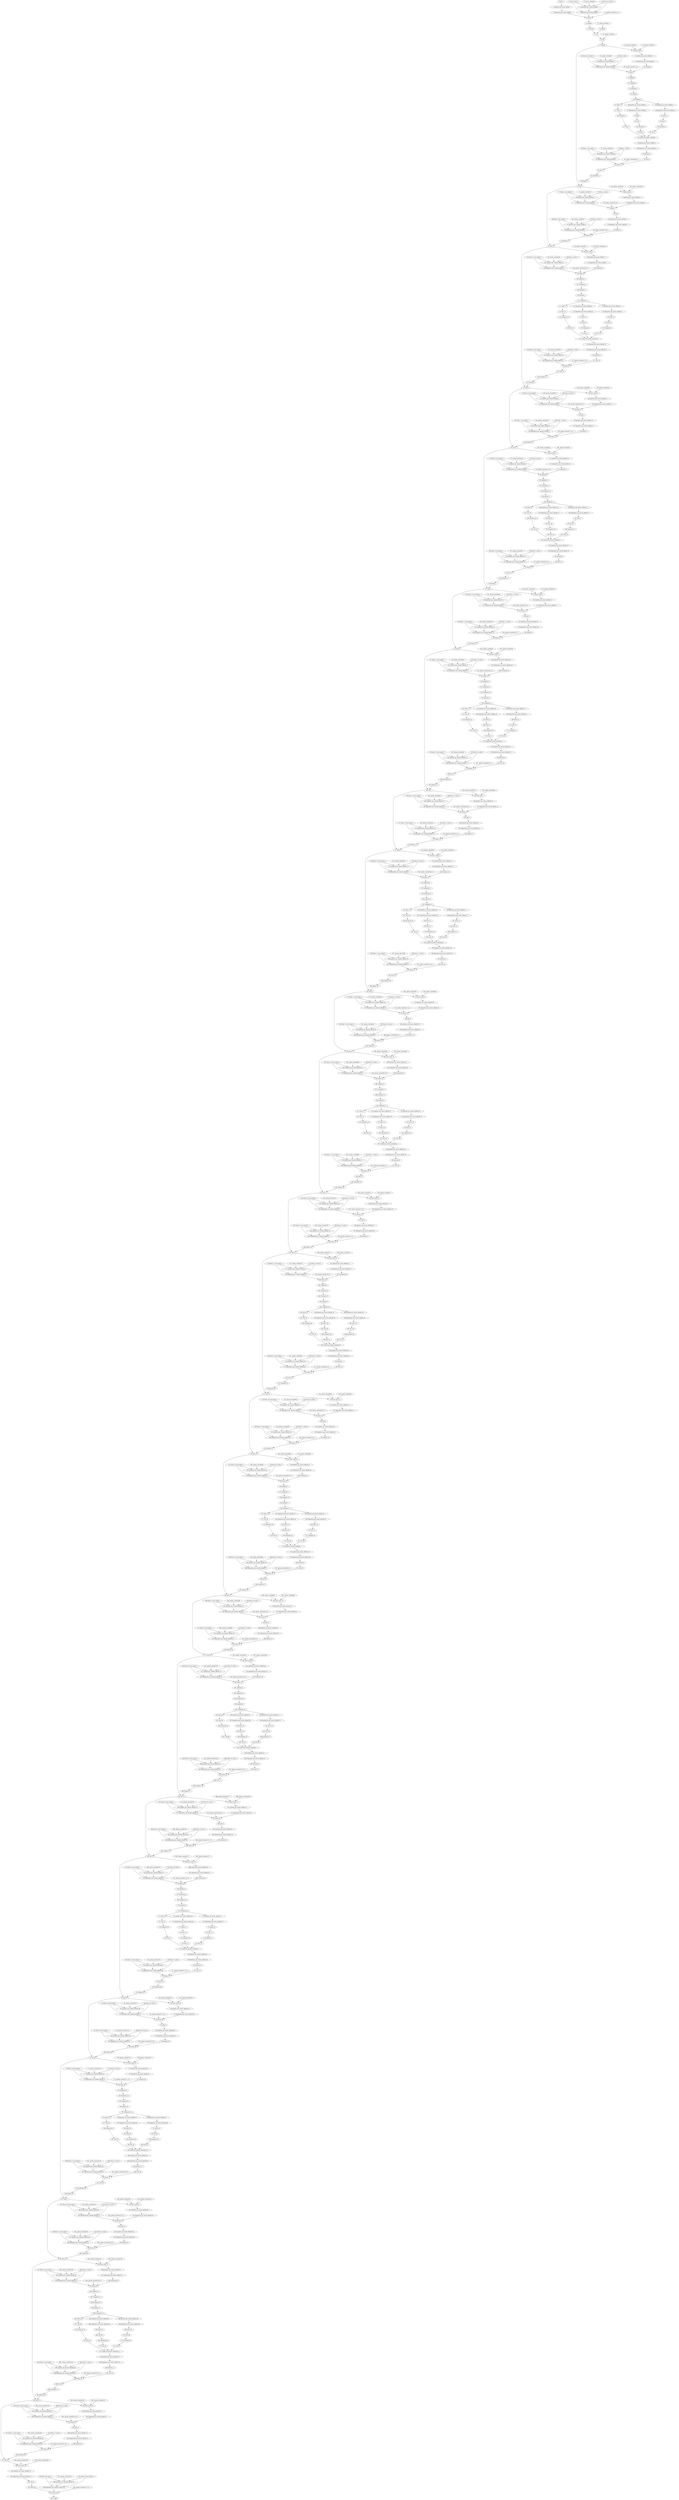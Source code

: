 strict digraph  {
"0 arg0_1" [id=0, type=input];
"1 quantize_per_tensor_default" [id=1, type=quantize_per_tensor];
"2 dequantize_per_tensor_default" [id=2, type=dequantize_per_tensor];
"3 _param_constant0" [id=3, type=get_attr];
"4 conv2d_scale_0" [id=4, type=get_attr];
"5 conv2d_zero_point_0" [id=5, type=get_attr];
"6 quantize_per_channel_default" [id=6, type=quantize_per_channel];
"7 dequantize_per_channel_default" [id=7, type=dequantize_per_channel];
"8 _param_constant1_0_0" [id=8, type=get_attr];
"9 conv2d" [id=9, type=conv2d];
"10 reshape" [id=10, type=reshape];
"11 permute" [id=11, type=permute];
"12 _param_constant2" [id=12, type=get_attr];
"13 expand" [id=13, type=expand];
"14 cat" [id=14, type=cat];
"15 _param_constant3" [id=15, type=get_attr];
"16 add" [id=16, type=add];
"17 dropout" [id=17, type=dropout];
"18 _param_constant4" [id=18, type=get_attr];
"19 _param_constant5" [id=19, type=get_attr];
"20 layer_norm" [id=20, type=layer_norm];
"21 quantize_per_tensor_default_1" [id=21, type=quantize_per_tensor];
"22 dequantize_per_tensor_default_1" [id=22, type=dequantize_per_tensor];
"23 transpose" [id=23, type=transpose];
"24 _param_constant6" [id=24, type=get_attr];
"25 linear_scale_0" [id=25, type=get_attr];
"26 linear_zero_point_0" [id=26, type=get_attr];
"27 quantize_per_channel_default_1" [id=27, type=quantize_per_channel];
"28 dequantize_per_channel_default_1" [id=28, type=dequantize_per_channel];
"29 _param_constant7_0_0" [id=29, type=get_attr];
"30 linear" [id=30, type=linear];
"31 unflatten" [id=31, type=unflatten];
"32 unsqueeze" [id=32, type=unsqueeze];
"33 transpose_1" [id=33, type=transpose];
"34 squeeze" [id=34, type=squeeze];
"35 contiguous" [id=35, type=contiguous];
"36 quantize_per_tensor_default_2" [id=36, type=quantize_per_tensor];
"37 dequantize_per_tensor_default_2" [id=37, type=dequantize_per_tensor];
"38 select" [id=38, type=select];
"39 quantize_per_tensor_default_3" [id=39, type=quantize_per_tensor];
"40 dequantize_per_tensor_default_3" [id=40, type=dequantize_per_tensor];
"41 select_1" [id=41, type=select];
"42 select_2" [id=42, type=select];
"43 view" [id=43, type=view];
"44 transpose_2" [id=44, type=transpose];
"45 view_1" [id=45, type=view];
"46 transpose_3" [id=46, type=transpose];
"47 view_2" [id=47, type=view];
"48 transpose_4" [id=48, type=transpose];
"49 view_3" [id=49, type=view];
"50 view_4" [id=50, type=view];
"51 view_5" [id=51, type=view];
"52 scaled_dot_product_attention" [id=52, type=scaled_dot_product_attention];
"53 quantize_per_tensor_default_4" [id=53, type=quantize_per_tensor];
"54 dequantize_per_tensor_default_4" [id=54, type=dequantize_per_tensor];
"55 permute_1" [id=55, type=permute];
"56 view_6" [id=56, type=view];
"57 _param_constant8" [id=57, type=get_attr];
"58 linear_1_scale_0" [id=58, type=get_attr];
"59 linear_1_zero_point_0" [id=59, type=get_attr];
"60 quantize_per_channel_default_2" [id=60, type=quantize_per_channel];
"61 dequantize_per_channel_default_2" [id=61, type=dequantize_per_channel];
"62 _param_constant9_0_0" [id=62, type=get_attr];
"63 linear_1" [id=63, type=linear];
"64 view_7" [id=64, type=view];
"65 transpose_5" [id=65, type=transpose];
"66 dropout_1" [id=66, type=dropout];
"67 add_1" [id=67, type=add];
"68 _param_constant10" [id=68, type=get_attr];
"69 _param_constant11" [id=69, type=get_attr];
"70 layer_norm_1" [id=70, type=layer_norm];
"71 quantize_per_tensor_default_5" [id=71, type=quantize_per_tensor];
"72 dequantize_per_tensor_default_5" [id=72, type=dequantize_per_tensor];
"73 _param_constant12" [id=73, type=get_attr];
"74 linear_2_scale_0" [id=74, type=get_attr];
"75 linear_2_zero_point_0" [id=75, type=get_attr];
"76 quantize_per_channel_default_3" [id=76, type=quantize_per_channel];
"77 dequantize_per_channel_default_3" [id=77, type=dequantize_per_channel];
"78 _param_constant13_0_0" [id=78, type=get_attr];
"79 linear_2" [id=79, type=linear];
"80 gelu" [id=80, type=gelu];
"81 quantize_per_tensor_default_6" [id=81, type=quantize_per_tensor];
"82 dequantize_per_tensor_default_6" [id=82, type=dequantize_per_tensor];
"83 dropout_2" [id=83, type=dropout];
"84 _param_constant14" [id=84, type=get_attr];
"85 linear_3_scale_0" [id=85, type=get_attr];
"86 linear_3_zero_point_0" [id=86, type=get_attr];
"87 quantize_per_channel_default_4" [id=87, type=quantize_per_channel];
"88 dequantize_per_channel_default_4" [id=88, type=dequantize_per_channel];
"89 _param_constant15_0_0" [id=89, type=get_attr];
"90 linear_3" [id=90, type=linear];
"91 dropout_3" [id=91, type=dropout];
"92 add_2" [id=92, type=add];
"93 _param_constant16" [id=93, type=get_attr];
"94 _param_constant17" [id=94, type=get_attr];
"95 layer_norm_2" [id=95, type=layer_norm];
"96 quantize_per_tensor_default_7" [id=96, type=quantize_per_tensor];
"97 dequantize_per_tensor_default_7" [id=97, type=dequantize_per_tensor];
"98 transpose_6" [id=98, type=transpose];
"99 _param_constant18" [id=99, type=get_attr];
"100 linear_4_scale_0" [id=100, type=get_attr];
"101 linear_4_zero_point_0" [id=101, type=get_attr];
"102 quantize_per_channel_default_5" [id=102, type=quantize_per_channel];
"103 dequantize_per_channel_default_5" [id=103, type=dequantize_per_channel];
"104 _param_constant19_0_0" [id=104, type=get_attr];
"105 linear_4" [id=105, type=linear];
"106 unflatten_1" [id=106, type=unflatten];
"107 unsqueeze_1" [id=107, type=unsqueeze];
"108 transpose_7" [id=108, type=transpose];
"109 squeeze_1" [id=109, type=squeeze];
"110 contiguous_1" [id=110, type=contiguous];
"111 quantize_per_tensor_default_8" [id=111, type=quantize_per_tensor];
"112 dequantize_per_tensor_default_8" [id=112, type=dequantize_per_tensor];
"113 select_3" [id=113, type=select];
"114 quantize_per_tensor_default_9" [id=114, type=quantize_per_tensor];
"115 dequantize_per_tensor_default_9" [id=115, type=dequantize_per_tensor];
"116 select_4" [id=116, type=select];
"117 select_5" [id=117, type=select];
"118 view_8" [id=118, type=view];
"119 transpose_8" [id=119, type=transpose];
"120 view_9" [id=120, type=view];
"121 transpose_9" [id=121, type=transpose];
"122 view_10" [id=122, type=view];
"123 transpose_10" [id=123, type=transpose];
"124 view_11" [id=124, type=view];
"125 view_12" [id=125, type=view];
"126 view_13" [id=126, type=view];
"127 scaled_dot_product_attention_1" [id=127, type=scaled_dot_product_attention];
"128 quantize_per_tensor_default_10" [id=128, type=quantize_per_tensor];
"129 dequantize_per_tensor_default_10" [id=129, type=dequantize_per_tensor];
"130 permute_2" [id=130, type=permute];
"131 view_14" [id=131, type=view];
"132 _param_constant20" [id=132, type=get_attr];
"133 linear_5_scale_0" [id=133, type=get_attr];
"134 linear_5_zero_point_0" [id=134, type=get_attr];
"135 quantize_per_channel_default_6" [id=135, type=quantize_per_channel];
"136 dequantize_per_channel_default_6" [id=136, type=dequantize_per_channel];
"137 _param_constant21_0_0" [id=137, type=get_attr];
"138 linear_5" [id=138, type=linear];
"139 view_15" [id=139, type=view];
"140 transpose_11" [id=140, type=transpose];
"141 dropout_4" [id=141, type=dropout];
"142 add_3" [id=142, type=add];
"143 _param_constant22" [id=143, type=get_attr];
"144 _param_constant23" [id=144, type=get_attr];
"145 layer_norm_3" [id=145, type=layer_norm];
"146 quantize_per_tensor_default_11" [id=146, type=quantize_per_tensor];
"147 dequantize_per_tensor_default_11" [id=147, type=dequantize_per_tensor];
"148 _param_constant24" [id=148, type=get_attr];
"149 linear_6_scale_0" [id=149, type=get_attr];
"150 linear_6_zero_point_0" [id=150, type=get_attr];
"151 quantize_per_channel_default_7" [id=151, type=quantize_per_channel];
"152 dequantize_per_channel_default_7" [id=152, type=dequantize_per_channel];
"153 _param_constant25_0_0" [id=153, type=get_attr];
"154 linear_6" [id=154, type=linear];
"155 gelu_1" [id=155, type=gelu];
"156 quantize_per_tensor_default_12" [id=156, type=quantize_per_tensor];
"157 dequantize_per_tensor_default_12" [id=157, type=dequantize_per_tensor];
"158 dropout_5" [id=158, type=dropout];
"159 _param_constant26" [id=159, type=get_attr];
"160 linear_7_scale_0" [id=160, type=get_attr];
"161 linear_7_zero_point_0" [id=161, type=get_attr];
"162 quantize_per_channel_default_8" [id=162, type=quantize_per_channel];
"163 dequantize_per_channel_default_8" [id=163, type=dequantize_per_channel];
"164 _param_constant27_0_0" [id=164, type=get_attr];
"165 linear_7" [id=165, type=linear];
"166 dropout_6" [id=166, type=dropout];
"167 add_4" [id=167, type=add];
"168 _param_constant28" [id=168, type=get_attr];
"169 _param_constant29" [id=169, type=get_attr];
"170 layer_norm_4" [id=170, type=layer_norm];
"171 quantize_per_tensor_default_13" [id=171, type=quantize_per_tensor];
"172 dequantize_per_tensor_default_13" [id=172, type=dequantize_per_tensor];
"173 transpose_12" [id=173, type=transpose];
"174 _param_constant30" [id=174, type=get_attr];
"175 linear_8_scale_0" [id=175, type=get_attr];
"176 linear_8_zero_point_0" [id=176, type=get_attr];
"177 quantize_per_channel_default_9" [id=177, type=quantize_per_channel];
"178 dequantize_per_channel_default_9" [id=178, type=dequantize_per_channel];
"179 _param_constant31_0_0" [id=179, type=get_attr];
"180 linear_8" [id=180, type=linear];
"181 unflatten_2" [id=181, type=unflatten];
"182 unsqueeze_2" [id=182, type=unsqueeze];
"183 transpose_13" [id=183, type=transpose];
"184 squeeze_2" [id=184, type=squeeze];
"185 contiguous_2" [id=185, type=contiguous];
"186 quantize_per_tensor_default_14" [id=186, type=quantize_per_tensor];
"187 dequantize_per_tensor_default_14" [id=187, type=dequantize_per_tensor];
"188 select_6" [id=188, type=select];
"189 quantize_per_tensor_default_15" [id=189, type=quantize_per_tensor];
"190 dequantize_per_tensor_default_15" [id=190, type=dequantize_per_tensor];
"191 select_7" [id=191, type=select];
"192 select_8" [id=192, type=select];
"193 view_16" [id=193, type=view];
"194 transpose_14" [id=194, type=transpose];
"195 view_17" [id=195, type=view];
"196 transpose_15" [id=196, type=transpose];
"197 view_18" [id=197, type=view];
"198 transpose_16" [id=198, type=transpose];
"199 view_19" [id=199, type=view];
"200 view_20" [id=200, type=view];
"201 view_21" [id=201, type=view];
"202 scaled_dot_product_attention_2" [id=202, type=scaled_dot_product_attention];
"203 quantize_per_tensor_default_16" [id=203, type=quantize_per_tensor];
"204 dequantize_per_tensor_default_16" [id=204, type=dequantize_per_tensor];
"205 permute_3" [id=205, type=permute];
"206 view_22" [id=206, type=view];
"207 _param_constant32" [id=207, type=get_attr];
"208 linear_9_scale_0" [id=208, type=get_attr];
"209 linear_9_zero_point_0" [id=209, type=get_attr];
"210 quantize_per_channel_default_10" [id=210, type=quantize_per_channel];
"211 dequantize_per_channel_default_10" [id=211, type=dequantize_per_channel];
"212 _param_constant33_0_0" [id=212, type=get_attr];
"213 linear_9" [id=213, type=linear];
"214 view_23" [id=214, type=view];
"215 transpose_17" [id=215, type=transpose];
"216 dropout_7" [id=216, type=dropout];
"217 add_5" [id=217, type=add];
"218 _param_constant34" [id=218, type=get_attr];
"219 _param_constant35" [id=219, type=get_attr];
"220 layer_norm_5" [id=220, type=layer_norm];
"221 quantize_per_tensor_default_17" [id=221, type=quantize_per_tensor];
"222 dequantize_per_tensor_default_17" [id=222, type=dequantize_per_tensor];
"223 _param_constant36" [id=223, type=get_attr];
"224 linear_10_scale_0" [id=224, type=get_attr];
"225 linear_10_zero_point_0" [id=225, type=get_attr];
"226 quantize_per_channel_default_11" [id=226, type=quantize_per_channel];
"227 dequantize_per_channel_default_11" [id=227, type=dequantize_per_channel];
"228 _param_constant37_0_0" [id=228, type=get_attr];
"229 linear_10" [id=229, type=linear];
"230 gelu_2" [id=230, type=gelu];
"231 quantize_per_tensor_default_18" [id=231, type=quantize_per_tensor];
"232 dequantize_per_tensor_default_18" [id=232, type=dequantize_per_tensor];
"233 dropout_8" [id=233, type=dropout];
"234 _param_constant38" [id=234, type=get_attr];
"235 linear_11_scale_0" [id=235, type=get_attr];
"236 linear_11_zero_point_0" [id=236, type=get_attr];
"237 quantize_per_channel_default_12" [id=237, type=quantize_per_channel];
"238 dequantize_per_channel_default_12" [id=238, type=dequantize_per_channel];
"239 _param_constant39_0_0" [id=239, type=get_attr];
"240 linear_11" [id=240, type=linear];
"241 dropout_9" [id=241, type=dropout];
"242 add_6" [id=242, type=add];
"243 _param_constant40" [id=243, type=get_attr];
"244 _param_constant41" [id=244, type=get_attr];
"245 layer_norm_6" [id=245, type=layer_norm];
"246 quantize_per_tensor_default_19" [id=246, type=quantize_per_tensor];
"247 dequantize_per_tensor_default_19" [id=247, type=dequantize_per_tensor];
"248 transpose_18" [id=248, type=transpose];
"249 _param_constant42" [id=249, type=get_attr];
"250 linear_12_scale_0" [id=250, type=get_attr];
"251 linear_12_zero_point_0" [id=251, type=get_attr];
"252 quantize_per_channel_default_13" [id=252, type=quantize_per_channel];
"253 dequantize_per_channel_default_13" [id=253, type=dequantize_per_channel];
"254 _param_constant43_0_0" [id=254, type=get_attr];
"255 linear_12" [id=255, type=linear];
"256 unflatten_3" [id=256, type=unflatten];
"257 unsqueeze_3" [id=257, type=unsqueeze];
"258 transpose_19" [id=258, type=transpose];
"259 squeeze_3" [id=259, type=squeeze];
"260 contiguous_3" [id=260, type=contiguous];
"261 quantize_per_tensor_default_20" [id=261, type=quantize_per_tensor];
"262 dequantize_per_tensor_default_20" [id=262, type=dequantize_per_tensor];
"263 select_9" [id=263, type=select];
"264 quantize_per_tensor_default_21" [id=264, type=quantize_per_tensor];
"265 dequantize_per_tensor_default_21" [id=265, type=dequantize_per_tensor];
"266 select_10" [id=266, type=select];
"267 select_11" [id=267, type=select];
"268 view_24" [id=268, type=view];
"269 transpose_20" [id=269, type=transpose];
"270 view_25" [id=270, type=view];
"271 transpose_21" [id=271, type=transpose];
"272 view_26" [id=272, type=view];
"273 transpose_22" [id=273, type=transpose];
"274 view_27" [id=274, type=view];
"275 view_28" [id=275, type=view];
"276 view_29" [id=276, type=view];
"277 scaled_dot_product_attention_3" [id=277, type=scaled_dot_product_attention];
"278 quantize_per_tensor_default_22" [id=278, type=quantize_per_tensor];
"279 dequantize_per_tensor_default_22" [id=279, type=dequantize_per_tensor];
"280 permute_4" [id=280, type=permute];
"281 view_30" [id=281, type=view];
"282 _param_constant44" [id=282, type=get_attr];
"283 linear_13_scale_0" [id=283, type=get_attr];
"284 linear_13_zero_point_0" [id=284, type=get_attr];
"285 quantize_per_channel_default_14" [id=285, type=quantize_per_channel];
"286 dequantize_per_channel_default_14" [id=286, type=dequantize_per_channel];
"287 _param_constant45_0_0" [id=287, type=get_attr];
"288 linear_13" [id=288, type=linear];
"289 view_31" [id=289, type=view];
"290 transpose_23" [id=290, type=transpose];
"291 dropout_10" [id=291, type=dropout];
"292 add_7" [id=292, type=add];
"293 _param_constant46" [id=293, type=get_attr];
"294 _param_constant47" [id=294, type=get_attr];
"295 layer_norm_7" [id=295, type=layer_norm];
"296 quantize_per_tensor_default_23" [id=296, type=quantize_per_tensor];
"297 dequantize_per_tensor_default_23" [id=297, type=dequantize_per_tensor];
"298 _param_constant48" [id=298, type=get_attr];
"299 linear_14_scale_0" [id=299, type=get_attr];
"300 linear_14_zero_point_0" [id=300, type=get_attr];
"301 quantize_per_channel_default_15" [id=301, type=quantize_per_channel];
"302 dequantize_per_channel_default_15" [id=302, type=dequantize_per_channel];
"303 _param_constant49_0_0" [id=303, type=get_attr];
"304 linear_14" [id=304, type=linear];
"305 gelu_3" [id=305, type=gelu];
"306 quantize_per_tensor_default_24" [id=306, type=quantize_per_tensor];
"307 dequantize_per_tensor_default_24" [id=307, type=dequantize_per_tensor];
"308 dropout_11" [id=308, type=dropout];
"309 _param_constant50" [id=309, type=get_attr];
"310 linear_15_scale_0" [id=310, type=get_attr];
"311 linear_15_zero_point_0" [id=311, type=get_attr];
"312 quantize_per_channel_default_16" [id=312, type=quantize_per_channel];
"313 dequantize_per_channel_default_16" [id=313, type=dequantize_per_channel];
"314 _param_constant51_0_0" [id=314, type=get_attr];
"315 linear_15" [id=315, type=linear];
"316 dropout_12" [id=316, type=dropout];
"317 add_8" [id=317, type=add];
"318 _param_constant52" [id=318, type=get_attr];
"319 _param_constant53" [id=319, type=get_attr];
"320 layer_norm_8" [id=320, type=layer_norm];
"321 quantize_per_tensor_default_25" [id=321, type=quantize_per_tensor];
"322 dequantize_per_tensor_default_25" [id=322, type=dequantize_per_tensor];
"323 transpose_24" [id=323, type=transpose];
"324 _param_constant54" [id=324, type=get_attr];
"325 linear_16_scale_0" [id=325, type=get_attr];
"326 linear_16_zero_point_0" [id=326, type=get_attr];
"327 quantize_per_channel_default_17" [id=327, type=quantize_per_channel];
"328 dequantize_per_channel_default_17" [id=328, type=dequantize_per_channel];
"329 _param_constant55_0_0" [id=329, type=get_attr];
"330 linear_16" [id=330, type=linear];
"331 unflatten_4" [id=331, type=unflatten];
"332 unsqueeze_4" [id=332, type=unsqueeze];
"333 transpose_25" [id=333, type=transpose];
"334 squeeze_4" [id=334, type=squeeze];
"335 contiguous_4" [id=335, type=contiguous];
"336 quantize_per_tensor_default_26" [id=336, type=quantize_per_tensor];
"337 dequantize_per_tensor_default_26" [id=337, type=dequantize_per_tensor];
"338 select_12" [id=338, type=select];
"339 quantize_per_tensor_default_27" [id=339, type=quantize_per_tensor];
"340 dequantize_per_tensor_default_27" [id=340, type=dequantize_per_tensor];
"341 select_13" [id=341, type=select];
"342 select_14" [id=342, type=select];
"343 view_32" [id=343, type=view];
"344 transpose_26" [id=344, type=transpose];
"345 view_33" [id=345, type=view];
"346 transpose_27" [id=346, type=transpose];
"347 view_34" [id=347, type=view];
"348 transpose_28" [id=348, type=transpose];
"349 view_35" [id=349, type=view];
"350 view_36" [id=350, type=view];
"351 view_37" [id=351, type=view];
"352 scaled_dot_product_attention_4" [id=352, type=scaled_dot_product_attention];
"353 quantize_per_tensor_default_28" [id=353, type=quantize_per_tensor];
"354 dequantize_per_tensor_default_28" [id=354, type=dequantize_per_tensor];
"355 permute_5" [id=355, type=permute];
"356 view_38" [id=356, type=view];
"357 _param_constant56" [id=357, type=get_attr];
"358 linear_17_scale_0" [id=358, type=get_attr];
"359 linear_17_zero_point_0" [id=359, type=get_attr];
"360 quantize_per_channel_default_18" [id=360, type=quantize_per_channel];
"361 dequantize_per_channel_default_18" [id=361, type=dequantize_per_channel];
"362 _param_constant57_0_0" [id=362, type=get_attr];
"363 linear_17" [id=363, type=linear];
"364 view_39" [id=364, type=view];
"365 transpose_29" [id=365, type=transpose];
"366 dropout_13" [id=366, type=dropout];
"367 add_9" [id=367, type=add];
"368 _param_constant58" [id=368, type=get_attr];
"369 _param_constant59" [id=369, type=get_attr];
"370 layer_norm_9" [id=370, type=layer_norm];
"371 quantize_per_tensor_default_29" [id=371, type=quantize_per_tensor];
"372 dequantize_per_tensor_default_29" [id=372, type=dequantize_per_tensor];
"373 _param_constant60" [id=373, type=get_attr];
"374 linear_18_scale_0" [id=374, type=get_attr];
"375 linear_18_zero_point_0" [id=375, type=get_attr];
"376 quantize_per_channel_default_19" [id=376, type=quantize_per_channel];
"377 dequantize_per_channel_default_19" [id=377, type=dequantize_per_channel];
"378 _param_constant61_0_0" [id=378, type=get_attr];
"379 linear_18" [id=379, type=linear];
"380 gelu_4" [id=380, type=gelu];
"381 quantize_per_tensor_default_30" [id=381, type=quantize_per_tensor];
"382 dequantize_per_tensor_default_30" [id=382, type=dequantize_per_tensor];
"383 dropout_14" [id=383, type=dropout];
"384 _param_constant62" [id=384, type=get_attr];
"385 linear_19_scale_0" [id=385, type=get_attr];
"386 linear_19_zero_point_0" [id=386, type=get_attr];
"387 quantize_per_channel_default_20" [id=387, type=quantize_per_channel];
"388 dequantize_per_channel_default_20" [id=388, type=dequantize_per_channel];
"389 _param_constant63_0_0" [id=389, type=get_attr];
"390 linear_19" [id=390, type=linear];
"391 dropout_15" [id=391, type=dropout];
"392 add_10" [id=392, type=add];
"393 _param_constant64" [id=393, type=get_attr];
"394 _param_constant65" [id=394, type=get_attr];
"395 layer_norm_10" [id=395, type=layer_norm];
"396 quantize_per_tensor_default_31" [id=396, type=quantize_per_tensor];
"397 dequantize_per_tensor_default_31" [id=397, type=dequantize_per_tensor];
"398 transpose_30" [id=398, type=transpose];
"399 _param_constant66" [id=399, type=get_attr];
"400 linear_20_scale_0" [id=400, type=get_attr];
"401 linear_20_zero_point_0" [id=401, type=get_attr];
"402 quantize_per_channel_default_21" [id=402, type=quantize_per_channel];
"403 dequantize_per_channel_default_21" [id=403, type=dequantize_per_channel];
"404 _param_constant67_0_0" [id=404, type=get_attr];
"405 linear_20" [id=405, type=linear];
"406 unflatten_5" [id=406, type=unflatten];
"407 unsqueeze_5" [id=407, type=unsqueeze];
"408 transpose_31" [id=408, type=transpose];
"409 squeeze_5" [id=409, type=squeeze];
"410 contiguous_5" [id=410, type=contiguous];
"411 quantize_per_tensor_default_32" [id=411, type=quantize_per_tensor];
"412 dequantize_per_tensor_default_32" [id=412, type=dequantize_per_tensor];
"413 select_15" [id=413, type=select];
"414 quantize_per_tensor_default_33" [id=414, type=quantize_per_tensor];
"415 dequantize_per_tensor_default_33" [id=415, type=dequantize_per_tensor];
"416 select_16" [id=416, type=select];
"417 select_17" [id=417, type=select];
"418 view_40" [id=418, type=view];
"419 transpose_32" [id=419, type=transpose];
"420 view_41" [id=420, type=view];
"421 transpose_33" [id=421, type=transpose];
"422 view_42" [id=422, type=view];
"423 transpose_34" [id=423, type=transpose];
"424 view_43" [id=424, type=view];
"425 view_44" [id=425, type=view];
"426 view_45" [id=426, type=view];
"427 scaled_dot_product_attention_5" [id=427, type=scaled_dot_product_attention];
"428 quantize_per_tensor_default_34" [id=428, type=quantize_per_tensor];
"429 dequantize_per_tensor_default_34" [id=429, type=dequantize_per_tensor];
"430 permute_6" [id=430, type=permute];
"431 view_46" [id=431, type=view];
"432 _param_constant68" [id=432, type=get_attr];
"433 linear_21_scale_0" [id=433, type=get_attr];
"434 linear_21_zero_point_0" [id=434, type=get_attr];
"435 quantize_per_channel_default_22" [id=435, type=quantize_per_channel];
"436 dequantize_per_channel_default_22" [id=436, type=dequantize_per_channel];
"437 _param_constant69_0_0" [id=437, type=get_attr];
"438 linear_21" [id=438, type=linear];
"439 view_47" [id=439, type=view];
"440 transpose_35" [id=440, type=transpose];
"441 dropout_16" [id=441, type=dropout];
"442 add_11" [id=442, type=add];
"443 _param_constant70" [id=443, type=get_attr];
"444 _param_constant71" [id=444, type=get_attr];
"445 layer_norm_11" [id=445, type=layer_norm];
"446 quantize_per_tensor_default_35" [id=446, type=quantize_per_tensor];
"447 dequantize_per_tensor_default_35" [id=447, type=dequantize_per_tensor];
"448 _param_constant72" [id=448, type=get_attr];
"449 linear_22_scale_0" [id=449, type=get_attr];
"450 linear_22_zero_point_0" [id=450, type=get_attr];
"451 quantize_per_channel_default_23" [id=451, type=quantize_per_channel];
"452 dequantize_per_channel_default_23" [id=452, type=dequantize_per_channel];
"453 _param_constant73_0_0" [id=453, type=get_attr];
"454 linear_22" [id=454, type=linear];
"455 gelu_5" [id=455, type=gelu];
"456 quantize_per_tensor_default_36" [id=456, type=quantize_per_tensor];
"457 dequantize_per_tensor_default_36" [id=457, type=dequantize_per_tensor];
"458 dropout_17" [id=458, type=dropout];
"459 _param_constant74" [id=459, type=get_attr];
"460 linear_23_scale_0" [id=460, type=get_attr];
"461 linear_23_zero_point_0" [id=461, type=get_attr];
"462 quantize_per_channel_default_24" [id=462, type=quantize_per_channel];
"463 dequantize_per_channel_default_24" [id=463, type=dequantize_per_channel];
"464 _param_constant75_0_0" [id=464, type=get_attr];
"465 linear_23" [id=465, type=linear];
"466 dropout_18" [id=466, type=dropout];
"467 add_12" [id=467, type=add];
"468 _param_constant76" [id=468, type=get_attr];
"469 _param_constant77" [id=469, type=get_attr];
"470 layer_norm_12" [id=470, type=layer_norm];
"471 quantize_per_tensor_default_37" [id=471, type=quantize_per_tensor];
"472 dequantize_per_tensor_default_37" [id=472, type=dequantize_per_tensor];
"473 transpose_36" [id=473, type=transpose];
"474 _param_constant78" [id=474, type=get_attr];
"475 linear_24_scale_0" [id=475, type=get_attr];
"476 linear_24_zero_point_0" [id=476, type=get_attr];
"477 quantize_per_channel_default_25" [id=477, type=quantize_per_channel];
"478 dequantize_per_channel_default_25" [id=478, type=dequantize_per_channel];
"479 _param_constant79_0_0" [id=479, type=get_attr];
"480 linear_24" [id=480, type=linear];
"481 unflatten_6" [id=481, type=unflatten];
"482 unsqueeze_6" [id=482, type=unsqueeze];
"483 transpose_37" [id=483, type=transpose];
"484 squeeze_6" [id=484, type=squeeze];
"485 contiguous_6" [id=485, type=contiguous];
"486 quantize_per_tensor_default_38" [id=486, type=quantize_per_tensor];
"487 dequantize_per_tensor_default_38" [id=487, type=dequantize_per_tensor];
"488 select_18" [id=488, type=select];
"489 quantize_per_tensor_default_39" [id=489, type=quantize_per_tensor];
"490 dequantize_per_tensor_default_39" [id=490, type=dequantize_per_tensor];
"491 select_19" [id=491, type=select];
"492 select_20" [id=492, type=select];
"493 view_48" [id=493, type=view];
"494 transpose_38" [id=494, type=transpose];
"495 view_49" [id=495, type=view];
"496 transpose_39" [id=496, type=transpose];
"497 view_50" [id=497, type=view];
"498 transpose_40" [id=498, type=transpose];
"499 view_51" [id=499, type=view];
"500 view_52" [id=500, type=view];
"501 view_53" [id=501, type=view];
"502 scaled_dot_product_attention_6" [id=502, type=scaled_dot_product_attention];
"503 quantize_per_tensor_default_40" [id=503, type=quantize_per_tensor];
"504 dequantize_per_tensor_default_40" [id=504, type=dequantize_per_tensor];
"505 permute_7" [id=505, type=permute];
"506 view_54" [id=506, type=view];
"507 _param_constant80" [id=507, type=get_attr];
"508 linear_25_scale_0" [id=508, type=get_attr];
"509 linear_25_zero_point_0" [id=509, type=get_attr];
"510 quantize_per_channel_default_26" [id=510, type=quantize_per_channel];
"511 dequantize_per_channel_default_26" [id=511, type=dequantize_per_channel];
"512 _param_constant81_0_0" [id=512, type=get_attr];
"513 linear_25" [id=513, type=linear];
"514 view_55" [id=514, type=view];
"515 transpose_41" [id=515, type=transpose];
"516 dropout_19" [id=516, type=dropout];
"517 add_13" [id=517, type=add];
"518 _param_constant82" [id=518, type=get_attr];
"519 _param_constant83" [id=519, type=get_attr];
"520 layer_norm_13" [id=520, type=layer_norm];
"521 quantize_per_tensor_default_41" [id=521, type=quantize_per_tensor];
"522 dequantize_per_tensor_default_41" [id=522, type=dequantize_per_tensor];
"523 _param_constant84" [id=523, type=get_attr];
"524 linear_26_scale_0" [id=524, type=get_attr];
"525 linear_26_zero_point_0" [id=525, type=get_attr];
"526 quantize_per_channel_default_27" [id=526, type=quantize_per_channel];
"527 dequantize_per_channel_default_27" [id=527, type=dequantize_per_channel];
"528 _param_constant85_0_0" [id=528, type=get_attr];
"529 linear_26" [id=529, type=linear];
"530 gelu_6" [id=530, type=gelu];
"531 quantize_per_tensor_default_42" [id=531, type=quantize_per_tensor];
"532 dequantize_per_tensor_default_42" [id=532, type=dequantize_per_tensor];
"533 dropout_20" [id=533, type=dropout];
"534 _param_constant86" [id=534, type=get_attr];
"535 linear_27_scale_0" [id=535, type=get_attr];
"536 linear_27_zero_point_0" [id=536, type=get_attr];
"537 quantize_per_channel_default_28" [id=537, type=quantize_per_channel];
"538 dequantize_per_channel_default_28" [id=538, type=dequantize_per_channel];
"539 _param_constant87_0_0" [id=539, type=get_attr];
"540 linear_27" [id=540, type=linear];
"541 dropout_21" [id=541, type=dropout];
"542 add_14" [id=542, type=add];
"543 _param_constant88" [id=543, type=get_attr];
"544 _param_constant89" [id=544, type=get_attr];
"545 layer_norm_14" [id=545, type=layer_norm];
"546 quantize_per_tensor_default_43" [id=546, type=quantize_per_tensor];
"547 dequantize_per_tensor_default_43" [id=547, type=dequantize_per_tensor];
"548 transpose_42" [id=548, type=transpose];
"549 _param_constant90" [id=549, type=get_attr];
"550 linear_28_scale_0" [id=550, type=get_attr];
"551 linear_28_zero_point_0" [id=551, type=get_attr];
"552 quantize_per_channel_default_29" [id=552, type=quantize_per_channel];
"553 dequantize_per_channel_default_29" [id=553, type=dequantize_per_channel];
"554 _param_constant91_0_0" [id=554, type=get_attr];
"555 linear_28" [id=555, type=linear];
"556 unflatten_7" [id=556, type=unflatten];
"557 unsqueeze_7" [id=557, type=unsqueeze];
"558 transpose_43" [id=558, type=transpose];
"559 squeeze_7" [id=559, type=squeeze];
"560 contiguous_7" [id=560, type=contiguous];
"561 quantize_per_tensor_default_44" [id=561, type=quantize_per_tensor];
"562 dequantize_per_tensor_default_44" [id=562, type=dequantize_per_tensor];
"563 select_21" [id=563, type=select];
"564 quantize_per_tensor_default_45" [id=564, type=quantize_per_tensor];
"565 dequantize_per_tensor_default_45" [id=565, type=dequantize_per_tensor];
"566 select_22" [id=566, type=select];
"567 select_23" [id=567, type=select];
"568 view_56" [id=568, type=view];
"569 transpose_44" [id=569, type=transpose];
"570 view_57" [id=570, type=view];
"571 transpose_45" [id=571, type=transpose];
"572 view_58" [id=572, type=view];
"573 transpose_46" [id=573, type=transpose];
"574 view_59" [id=574, type=view];
"575 view_60" [id=575, type=view];
"576 view_61" [id=576, type=view];
"577 scaled_dot_product_attention_7" [id=577, type=scaled_dot_product_attention];
"578 quantize_per_tensor_default_46" [id=578, type=quantize_per_tensor];
"579 dequantize_per_tensor_default_46" [id=579, type=dequantize_per_tensor];
"580 permute_8" [id=580, type=permute];
"581 view_62" [id=581, type=view];
"582 _param_constant92" [id=582, type=get_attr];
"583 linear_29_scale_0" [id=583, type=get_attr];
"584 linear_29_zero_point_0" [id=584, type=get_attr];
"585 quantize_per_channel_default_30" [id=585, type=quantize_per_channel];
"586 dequantize_per_channel_default_30" [id=586, type=dequantize_per_channel];
"587 _param_constant93_0_0" [id=587, type=get_attr];
"588 linear_29" [id=588, type=linear];
"589 view_63" [id=589, type=view];
"590 transpose_47" [id=590, type=transpose];
"591 dropout_22" [id=591, type=dropout];
"592 add_15" [id=592, type=add];
"593 _param_constant94" [id=593, type=get_attr];
"594 _param_constant95" [id=594, type=get_attr];
"595 layer_norm_15" [id=595, type=layer_norm];
"596 quantize_per_tensor_default_47" [id=596, type=quantize_per_tensor];
"597 dequantize_per_tensor_default_47" [id=597, type=dequantize_per_tensor];
"598 _param_constant96" [id=598, type=get_attr];
"599 linear_30_scale_0" [id=599, type=get_attr];
"600 linear_30_zero_point_0" [id=600, type=get_attr];
"601 quantize_per_channel_default_31" [id=601, type=quantize_per_channel];
"602 dequantize_per_channel_default_31" [id=602, type=dequantize_per_channel];
"603 _param_constant97_0_0" [id=603, type=get_attr];
"604 linear_30" [id=604, type=linear];
"605 gelu_7" [id=605, type=gelu];
"606 quantize_per_tensor_default_48" [id=606, type=quantize_per_tensor];
"607 dequantize_per_tensor_default_48" [id=607, type=dequantize_per_tensor];
"608 dropout_23" [id=608, type=dropout];
"609 _param_constant98" [id=609, type=get_attr];
"610 linear_31_scale_0" [id=610, type=get_attr];
"611 linear_31_zero_point_0" [id=611, type=get_attr];
"612 quantize_per_channel_default_32" [id=612, type=quantize_per_channel];
"613 dequantize_per_channel_default_32" [id=613, type=dequantize_per_channel];
"614 _param_constant99_0_0" [id=614, type=get_attr];
"615 linear_31" [id=615, type=linear];
"616 dropout_24" [id=616, type=dropout];
"617 add_16" [id=617, type=add];
"618 _param_constant100" [id=618, type=get_attr];
"619 _param_constant101" [id=619, type=get_attr];
"620 layer_norm_16" [id=620, type=layer_norm];
"621 quantize_per_tensor_default_49" [id=621, type=quantize_per_tensor];
"622 dequantize_per_tensor_default_49" [id=622, type=dequantize_per_tensor];
"623 transpose_48" [id=623, type=transpose];
"624 _param_constant102" [id=624, type=get_attr];
"625 linear_32_scale_0" [id=625, type=get_attr];
"626 linear_32_zero_point_0" [id=626, type=get_attr];
"627 quantize_per_channel_default_33" [id=627, type=quantize_per_channel];
"628 dequantize_per_channel_default_33" [id=628, type=dequantize_per_channel];
"629 _param_constant103_0_0" [id=629, type=get_attr];
"630 linear_32" [id=630, type=linear];
"631 unflatten_8" [id=631, type=unflatten];
"632 unsqueeze_8" [id=632, type=unsqueeze];
"633 transpose_49" [id=633, type=transpose];
"634 squeeze_8" [id=634, type=squeeze];
"635 contiguous_8" [id=635, type=contiguous];
"636 quantize_per_tensor_default_50" [id=636, type=quantize_per_tensor];
"637 dequantize_per_tensor_default_50" [id=637, type=dequantize_per_tensor];
"638 select_24" [id=638, type=select];
"639 quantize_per_tensor_default_51" [id=639, type=quantize_per_tensor];
"640 dequantize_per_tensor_default_51" [id=640, type=dequantize_per_tensor];
"641 select_25" [id=641, type=select];
"642 select_26" [id=642, type=select];
"643 view_64" [id=643, type=view];
"644 transpose_50" [id=644, type=transpose];
"645 view_65" [id=645, type=view];
"646 transpose_51" [id=646, type=transpose];
"647 view_66" [id=647, type=view];
"648 transpose_52" [id=648, type=transpose];
"649 view_67" [id=649, type=view];
"650 view_68" [id=650, type=view];
"651 view_69" [id=651, type=view];
"652 scaled_dot_product_attention_8" [id=652, type=scaled_dot_product_attention];
"653 quantize_per_tensor_default_52" [id=653, type=quantize_per_tensor];
"654 dequantize_per_tensor_default_52" [id=654, type=dequantize_per_tensor];
"655 permute_9" [id=655, type=permute];
"656 view_70" [id=656, type=view];
"657 _param_constant104" [id=657, type=get_attr];
"658 linear_33_scale_0" [id=658, type=get_attr];
"659 linear_33_zero_point_0" [id=659, type=get_attr];
"660 quantize_per_channel_default_34" [id=660, type=quantize_per_channel];
"661 dequantize_per_channel_default_34" [id=661, type=dequantize_per_channel];
"662 _param_constant105_0_0" [id=662, type=get_attr];
"663 linear_33" [id=663, type=linear];
"664 view_71" [id=664, type=view];
"665 transpose_53" [id=665, type=transpose];
"666 dropout_25" [id=666, type=dropout];
"667 add_17" [id=667, type=add];
"668 _param_constant106" [id=668, type=get_attr];
"669 _param_constant107" [id=669, type=get_attr];
"670 layer_norm_17" [id=670, type=layer_norm];
"671 quantize_per_tensor_default_53" [id=671, type=quantize_per_tensor];
"672 dequantize_per_tensor_default_53" [id=672, type=dequantize_per_tensor];
"673 _param_constant108" [id=673, type=get_attr];
"674 linear_34_scale_0" [id=674, type=get_attr];
"675 linear_34_zero_point_0" [id=675, type=get_attr];
"676 quantize_per_channel_default_35" [id=676, type=quantize_per_channel];
"677 dequantize_per_channel_default_35" [id=677, type=dequantize_per_channel];
"678 _param_constant109_0_0" [id=678, type=get_attr];
"679 linear_34" [id=679, type=linear];
"680 gelu_8" [id=680, type=gelu];
"681 quantize_per_tensor_default_54" [id=681, type=quantize_per_tensor];
"682 dequantize_per_tensor_default_54" [id=682, type=dequantize_per_tensor];
"683 dropout_26" [id=683, type=dropout];
"684 _param_constant110" [id=684, type=get_attr];
"685 linear_35_scale_0" [id=685, type=get_attr];
"686 linear_35_zero_point_0" [id=686, type=get_attr];
"687 quantize_per_channel_default_36" [id=687, type=quantize_per_channel];
"688 dequantize_per_channel_default_36" [id=688, type=dequantize_per_channel];
"689 _param_constant111_0_0" [id=689, type=get_attr];
"690 linear_35" [id=690, type=linear];
"691 dropout_27" [id=691, type=dropout];
"692 add_18" [id=692, type=add];
"693 _param_constant112" [id=693, type=get_attr];
"694 _param_constant113" [id=694, type=get_attr];
"695 layer_norm_18" [id=695, type=layer_norm];
"696 quantize_per_tensor_default_55" [id=696, type=quantize_per_tensor];
"697 dequantize_per_tensor_default_55" [id=697, type=dequantize_per_tensor];
"698 transpose_54" [id=698, type=transpose];
"699 _param_constant114" [id=699, type=get_attr];
"700 linear_36_scale_0" [id=700, type=get_attr];
"701 linear_36_zero_point_0" [id=701, type=get_attr];
"702 quantize_per_channel_default_37" [id=702, type=quantize_per_channel];
"703 dequantize_per_channel_default_37" [id=703, type=dequantize_per_channel];
"704 _param_constant115_0_0" [id=704, type=get_attr];
"705 linear_36" [id=705, type=linear];
"706 unflatten_9" [id=706, type=unflatten];
"707 unsqueeze_9" [id=707, type=unsqueeze];
"708 transpose_55" [id=708, type=transpose];
"709 squeeze_9" [id=709, type=squeeze];
"710 contiguous_9" [id=710, type=contiguous];
"711 quantize_per_tensor_default_56" [id=711, type=quantize_per_tensor];
"712 dequantize_per_tensor_default_56" [id=712, type=dequantize_per_tensor];
"713 select_27" [id=713, type=select];
"714 quantize_per_tensor_default_57" [id=714, type=quantize_per_tensor];
"715 dequantize_per_tensor_default_57" [id=715, type=dequantize_per_tensor];
"716 select_28" [id=716, type=select];
"717 select_29" [id=717, type=select];
"718 view_72" [id=718, type=view];
"719 transpose_56" [id=719, type=transpose];
"720 view_73" [id=720, type=view];
"721 transpose_57" [id=721, type=transpose];
"722 view_74" [id=722, type=view];
"723 transpose_58" [id=723, type=transpose];
"724 view_75" [id=724, type=view];
"725 view_76" [id=725, type=view];
"726 view_77" [id=726, type=view];
"727 scaled_dot_product_attention_9" [id=727, type=scaled_dot_product_attention];
"728 quantize_per_tensor_default_58" [id=728, type=quantize_per_tensor];
"729 dequantize_per_tensor_default_58" [id=729, type=dequantize_per_tensor];
"730 permute_10" [id=730, type=permute];
"731 view_78" [id=731, type=view];
"732 _param_constant116" [id=732, type=get_attr];
"733 linear_37_scale_0" [id=733, type=get_attr];
"734 linear_37_zero_point_0" [id=734, type=get_attr];
"735 quantize_per_channel_default_38" [id=735, type=quantize_per_channel];
"736 dequantize_per_channel_default_38" [id=736, type=dequantize_per_channel];
"737 _param_constant117_0_0" [id=737, type=get_attr];
"738 linear_37" [id=738, type=linear];
"739 view_79" [id=739, type=view];
"740 transpose_59" [id=740, type=transpose];
"741 dropout_28" [id=741, type=dropout];
"742 add_19" [id=742, type=add];
"743 _param_constant118" [id=743, type=get_attr];
"744 _param_constant119" [id=744, type=get_attr];
"745 layer_norm_19" [id=745, type=layer_norm];
"746 quantize_per_tensor_default_59" [id=746, type=quantize_per_tensor];
"747 dequantize_per_tensor_default_59" [id=747, type=dequantize_per_tensor];
"748 _param_constant120" [id=748, type=get_attr];
"749 linear_38_scale_0" [id=749, type=get_attr];
"750 linear_38_zero_point_0" [id=750, type=get_attr];
"751 quantize_per_channel_default_39" [id=751, type=quantize_per_channel];
"752 dequantize_per_channel_default_39" [id=752, type=dequantize_per_channel];
"753 _param_constant121_0_0" [id=753, type=get_attr];
"754 linear_38" [id=754, type=linear];
"755 gelu_9" [id=755, type=gelu];
"756 quantize_per_tensor_default_60" [id=756, type=quantize_per_tensor];
"757 dequantize_per_tensor_default_60" [id=757, type=dequantize_per_tensor];
"758 dropout_29" [id=758, type=dropout];
"759 _param_constant122" [id=759, type=get_attr];
"760 linear_39_scale_0" [id=760, type=get_attr];
"761 linear_39_zero_point_0" [id=761, type=get_attr];
"762 quantize_per_channel_default_40" [id=762, type=quantize_per_channel];
"763 dequantize_per_channel_default_40" [id=763, type=dequantize_per_channel];
"764 _param_constant123_0_0" [id=764, type=get_attr];
"765 linear_39" [id=765, type=linear];
"766 dropout_30" [id=766, type=dropout];
"767 add_20" [id=767, type=add];
"768 _param_constant124" [id=768, type=get_attr];
"769 _param_constant125" [id=769, type=get_attr];
"770 layer_norm_20" [id=770, type=layer_norm];
"771 quantize_per_tensor_default_61" [id=771, type=quantize_per_tensor];
"772 dequantize_per_tensor_default_61" [id=772, type=dequantize_per_tensor];
"773 transpose_60" [id=773, type=transpose];
"774 _param_constant126" [id=774, type=get_attr];
"775 linear_40_scale_0" [id=775, type=get_attr];
"776 linear_40_zero_point_0" [id=776, type=get_attr];
"777 quantize_per_channel_default_41" [id=777, type=quantize_per_channel];
"778 dequantize_per_channel_default_41" [id=778, type=dequantize_per_channel];
"779 _param_constant127_0_0" [id=779, type=get_attr];
"780 linear_40" [id=780, type=linear];
"781 unflatten_10" [id=781, type=unflatten];
"782 unsqueeze_10" [id=782, type=unsqueeze];
"783 transpose_61" [id=783, type=transpose];
"784 squeeze_10" [id=784, type=squeeze];
"785 contiguous_10" [id=785, type=contiguous];
"786 quantize_per_tensor_default_62" [id=786, type=quantize_per_tensor];
"787 dequantize_per_tensor_default_62" [id=787, type=dequantize_per_tensor];
"788 select_30" [id=788, type=select];
"789 quantize_per_tensor_default_63" [id=789, type=quantize_per_tensor];
"790 dequantize_per_tensor_default_63" [id=790, type=dequantize_per_tensor];
"791 select_31" [id=791, type=select];
"792 select_32" [id=792, type=select];
"793 view_80" [id=793, type=view];
"794 transpose_62" [id=794, type=transpose];
"795 view_81" [id=795, type=view];
"796 transpose_63" [id=796, type=transpose];
"797 view_82" [id=797, type=view];
"798 transpose_64" [id=798, type=transpose];
"799 view_83" [id=799, type=view];
"800 view_84" [id=800, type=view];
"801 view_85" [id=801, type=view];
"802 scaled_dot_product_attention_10" [id=802, type=scaled_dot_product_attention];
"803 quantize_per_tensor_default_64" [id=803, type=quantize_per_tensor];
"804 dequantize_per_tensor_default_64" [id=804, type=dequantize_per_tensor];
"805 permute_11" [id=805, type=permute];
"806 view_86" [id=806, type=view];
"807 _param_constant128" [id=807, type=get_attr];
"808 linear_41_scale_0" [id=808, type=get_attr];
"809 linear_41_zero_point_0" [id=809, type=get_attr];
"810 quantize_per_channel_default_42" [id=810, type=quantize_per_channel];
"811 dequantize_per_channel_default_42" [id=811, type=dequantize_per_channel];
"812 _param_constant129_0_0" [id=812, type=get_attr];
"813 linear_41" [id=813, type=linear];
"814 view_87" [id=814, type=view];
"815 transpose_65" [id=815, type=transpose];
"816 dropout_31" [id=816, type=dropout];
"817 add_21" [id=817, type=add];
"818 _param_constant130" [id=818, type=get_attr];
"819 _param_constant131" [id=819, type=get_attr];
"820 layer_norm_21" [id=820, type=layer_norm];
"821 quantize_per_tensor_default_65" [id=821, type=quantize_per_tensor];
"822 dequantize_per_tensor_default_65" [id=822, type=dequantize_per_tensor];
"823 _param_constant132" [id=823, type=get_attr];
"824 linear_42_scale_0" [id=824, type=get_attr];
"825 linear_42_zero_point_0" [id=825, type=get_attr];
"826 quantize_per_channel_default_43" [id=826, type=quantize_per_channel];
"827 dequantize_per_channel_default_43" [id=827, type=dequantize_per_channel];
"828 _param_constant133_0_0" [id=828, type=get_attr];
"829 linear_42" [id=829, type=linear];
"830 gelu_10" [id=830, type=gelu];
"831 quantize_per_tensor_default_66" [id=831, type=quantize_per_tensor];
"832 dequantize_per_tensor_default_66" [id=832, type=dequantize_per_tensor];
"833 dropout_32" [id=833, type=dropout];
"834 _param_constant134" [id=834, type=get_attr];
"835 linear_43_scale_0" [id=835, type=get_attr];
"836 linear_43_zero_point_0" [id=836, type=get_attr];
"837 quantize_per_channel_default_44" [id=837, type=quantize_per_channel];
"838 dequantize_per_channel_default_44" [id=838, type=dequantize_per_channel];
"839 _param_constant135_0_0" [id=839, type=get_attr];
"840 linear_43" [id=840, type=linear];
"841 dropout_33" [id=841, type=dropout];
"842 add_22" [id=842, type=add];
"843 _param_constant136" [id=843, type=get_attr];
"844 _param_constant137" [id=844, type=get_attr];
"845 layer_norm_22" [id=845, type=layer_norm];
"846 quantize_per_tensor_default_67" [id=846, type=quantize_per_tensor];
"847 dequantize_per_tensor_default_67" [id=847, type=dequantize_per_tensor];
"848 transpose_66" [id=848, type=transpose];
"849 _param_constant138" [id=849, type=get_attr];
"850 linear_44_scale_0" [id=850, type=get_attr];
"851 linear_44_zero_point_0" [id=851, type=get_attr];
"852 quantize_per_channel_default_45" [id=852, type=quantize_per_channel];
"853 dequantize_per_channel_default_45" [id=853, type=dequantize_per_channel];
"854 _param_constant139_0_0" [id=854, type=get_attr];
"855 linear_44" [id=855, type=linear];
"856 unflatten_11" [id=856, type=unflatten];
"857 unsqueeze_11" [id=857, type=unsqueeze];
"858 transpose_67" [id=858, type=transpose];
"859 squeeze_11" [id=859, type=squeeze];
"860 contiguous_11" [id=860, type=contiguous];
"861 quantize_per_tensor_default_68" [id=861, type=quantize_per_tensor];
"862 dequantize_per_tensor_default_68" [id=862, type=dequantize_per_tensor];
"863 select_33" [id=863, type=select];
"864 quantize_per_tensor_default_69" [id=864, type=quantize_per_tensor];
"865 dequantize_per_tensor_default_69" [id=865, type=dequantize_per_tensor];
"866 select_34" [id=866, type=select];
"867 select_35" [id=867, type=select];
"868 view_88" [id=868, type=view];
"869 transpose_68" [id=869, type=transpose];
"870 view_89" [id=870, type=view];
"871 transpose_69" [id=871, type=transpose];
"872 view_90" [id=872, type=view];
"873 transpose_70" [id=873, type=transpose];
"874 view_91" [id=874, type=view];
"875 view_92" [id=875, type=view];
"876 view_93" [id=876, type=view];
"877 scaled_dot_product_attention_11" [id=877, type=scaled_dot_product_attention];
"878 quantize_per_tensor_default_70" [id=878, type=quantize_per_tensor];
"879 dequantize_per_tensor_default_70" [id=879, type=dequantize_per_tensor];
"880 permute_12" [id=880, type=permute];
"881 view_94" [id=881, type=view];
"882 _param_constant140" [id=882, type=get_attr];
"883 linear_45_scale_0" [id=883, type=get_attr];
"884 linear_45_zero_point_0" [id=884, type=get_attr];
"885 quantize_per_channel_default_46" [id=885, type=quantize_per_channel];
"886 dequantize_per_channel_default_46" [id=886, type=dequantize_per_channel];
"887 _param_constant141_0_0" [id=887, type=get_attr];
"888 linear_45" [id=888, type=linear];
"889 view_95" [id=889, type=view];
"890 transpose_71" [id=890, type=transpose];
"891 dropout_34" [id=891, type=dropout];
"892 add_23" [id=892, type=add];
"893 _param_constant142" [id=893, type=get_attr];
"894 _param_constant143" [id=894, type=get_attr];
"895 layer_norm_23" [id=895, type=layer_norm];
"896 quantize_per_tensor_default_71" [id=896, type=quantize_per_tensor];
"897 dequantize_per_tensor_default_71" [id=897, type=dequantize_per_tensor];
"898 _param_constant144" [id=898, type=get_attr];
"899 linear_46_scale_0" [id=899, type=get_attr];
"900 linear_46_zero_point_0" [id=900, type=get_attr];
"901 quantize_per_channel_default_47" [id=901, type=quantize_per_channel];
"902 dequantize_per_channel_default_47" [id=902, type=dequantize_per_channel];
"903 _param_constant145_0_0" [id=903, type=get_attr];
"904 linear_46" [id=904, type=linear];
"905 gelu_11" [id=905, type=gelu];
"906 quantize_per_tensor_default_72" [id=906, type=quantize_per_tensor];
"907 dequantize_per_tensor_default_72" [id=907, type=dequantize_per_tensor];
"908 dropout_35" [id=908, type=dropout];
"909 _param_constant146" [id=909, type=get_attr];
"910 linear_47_scale_0" [id=910, type=get_attr];
"911 linear_47_zero_point_0" [id=911, type=get_attr];
"912 quantize_per_channel_default_48" [id=912, type=quantize_per_channel];
"913 dequantize_per_channel_default_48" [id=913, type=dequantize_per_channel];
"914 _param_constant147_0_0" [id=914, type=get_attr];
"915 linear_47" [id=915, type=linear];
"916 dropout_36" [id=916, type=dropout];
"917 add_24" [id=917, type=add];
"918 _param_constant148" [id=918, type=get_attr];
"919 _param_constant149" [id=919, type=get_attr];
"920 layer_norm_24" [id=920, type=layer_norm];
"921 quantize_per_tensor_default_73" [id=921, type=quantize_per_tensor];
"922 dequantize_per_tensor_default_73" [id=922, type=dequantize_per_tensor];
"923 slice_1" [id=923, type=slice];
"924 select_36" [id=924, type=select];
"925 _param_constant150" [id=925, type=get_attr];
"926 linear_48_scale_0" [id=926, type=get_attr];
"927 linear_48_zero_point_0" [id=927, type=get_attr];
"928 quantize_per_channel_default_49" [id=928, type=quantize_per_channel];
"929 dequantize_per_channel_default_49" [id=929, type=dequantize_per_channel];
"930 _param_constant151_0_0" [id=930, type=get_attr];
"931 linear_48" [id=931, type=linear];
"932 output" [id=932, type=output];
"0 arg0_1" -> "1 quantize_per_tensor_default";
"1 quantize_per_tensor_default" -> "2 dequantize_per_tensor_default";
"2 dequantize_per_tensor_default" -> "9 conv2d";
"3 _param_constant0" -> "6 quantize_per_channel_default";
"4 conv2d_scale_0" -> "6 quantize_per_channel_default";
"4 conv2d_scale_0" -> "7 dequantize_per_channel_default";
"5 conv2d_zero_point_0" -> "6 quantize_per_channel_default";
"5 conv2d_zero_point_0" -> "7 dequantize_per_channel_default";
"6 quantize_per_channel_default" -> "7 dequantize_per_channel_default";
"7 dequantize_per_channel_default" -> "9 conv2d";
"8 _param_constant1_0_0" -> "9 conv2d";
"9 conv2d" -> "10 reshape";
"10 reshape" -> "11 permute";
"11 permute" -> "14 cat";
"12 _param_constant2" -> "13 expand";
"13 expand" -> "14 cat";
"14 cat" -> "16 add";
"15 _param_constant3" -> "16 add";
"16 add" -> "17 dropout";
"17 dropout" -> "20 layer_norm";
"17 dropout" -> "67 add_1";
"18 _param_constant4" -> "20 layer_norm";
"19 _param_constant5" -> "20 layer_norm";
"20 layer_norm" -> "21 quantize_per_tensor_default_1";
"21 quantize_per_tensor_default_1" -> "22 dequantize_per_tensor_default_1";
"22 dequantize_per_tensor_default_1" -> "23 transpose";
"23 transpose" -> "30 linear";
"24 _param_constant6" -> "27 quantize_per_channel_default_1";
"25 linear_scale_0" -> "27 quantize_per_channel_default_1";
"25 linear_scale_0" -> "28 dequantize_per_channel_default_1";
"26 linear_zero_point_0" -> "27 quantize_per_channel_default_1";
"26 linear_zero_point_0" -> "28 dequantize_per_channel_default_1";
"27 quantize_per_channel_default_1" -> "28 dequantize_per_channel_default_1";
"28 dequantize_per_channel_default_1" -> "30 linear";
"29 _param_constant7_0_0" -> "30 linear";
"30 linear" -> "31 unflatten";
"31 unflatten" -> "32 unsqueeze";
"32 unsqueeze" -> "33 transpose_1";
"33 transpose_1" -> "34 squeeze";
"34 squeeze" -> "35 contiguous";
"35 contiguous" -> "36 quantize_per_tensor_default_2";
"35 contiguous" -> "39 quantize_per_tensor_default_3";
"35 contiguous" -> "42 select_2";
"36 quantize_per_tensor_default_2" -> "37 dequantize_per_tensor_default_2";
"37 dequantize_per_tensor_default_2" -> "38 select";
"38 select" -> "43 view";
"39 quantize_per_tensor_default_3" -> "40 dequantize_per_tensor_default_3";
"40 dequantize_per_tensor_default_3" -> "41 select_1";
"41 select_1" -> "45 view_1";
"42 select_2" -> "47 view_2";
"43 view" -> "44 transpose_2";
"44 transpose_2" -> "49 view_3";
"45 view_1" -> "46 transpose_3";
"46 transpose_3" -> "50 view_4";
"47 view_2" -> "48 transpose_4";
"48 transpose_4" -> "51 view_5";
"49 view_3" -> "52 scaled_dot_product_attention";
"50 view_4" -> "52 scaled_dot_product_attention";
"51 view_5" -> "52 scaled_dot_product_attention";
"52 scaled_dot_product_attention" -> "53 quantize_per_tensor_default_4";
"53 quantize_per_tensor_default_4" -> "54 dequantize_per_tensor_default_4";
"54 dequantize_per_tensor_default_4" -> "55 permute_1";
"55 permute_1" -> "56 view_6";
"56 view_6" -> "63 linear_1";
"57 _param_constant8" -> "60 quantize_per_channel_default_2";
"58 linear_1_scale_0" -> "60 quantize_per_channel_default_2";
"58 linear_1_scale_0" -> "61 dequantize_per_channel_default_2";
"59 linear_1_zero_point_0" -> "60 quantize_per_channel_default_2";
"59 linear_1_zero_point_0" -> "61 dequantize_per_channel_default_2";
"60 quantize_per_channel_default_2" -> "61 dequantize_per_channel_default_2";
"61 dequantize_per_channel_default_2" -> "63 linear_1";
"62 _param_constant9_0_0" -> "63 linear_1";
"63 linear_1" -> "64 view_7";
"64 view_7" -> "65 transpose_5";
"65 transpose_5" -> "66 dropout_1";
"66 dropout_1" -> "67 add_1";
"67 add_1" -> "70 layer_norm_1";
"67 add_1" -> "92 add_2";
"68 _param_constant10" -> "70 layer_norm_1";
"69 _param_constant11" -> "70 layer_norm_1";
"70 layer_norm_1" -> "71 quantize_per_tensor_default_5";
"71 quantize_per_tensor_default_5" -> "72 dequantize_per_tensor_default_5";
"72 dequantize_per_tensor_default_5" -> "79 linear_2";
"73 _param_constant12" -> "76 quantize_per_channel_default_3";
"74 linear_2_scale_0" -> "76 quantize_per_channel_default_3";
"74 linear_2_scale_0" -> "77 dequantize_per_channel_default_3";
"75 linear_2_zero_point_0" -> "76 quantize_per_channel_default_3";
"75 linear_2_zero_point_0" -> "77 dequantize_per_channel_default_3";
"76 quantize_per_channel_default_3" -> "77 dequantize_per_channel_default_3";
"77 dequantize_per_channel_default_3" -> "79 linear_2";
"78 _param_constant13_0_0" -> "79 linear_2";
"79 linear_2" -> "80 gelu";
"80 gelu" -> "81 quantize_per_tensor_default_6";
"81 quantize_per_tensor_default_6" -> "82 dequantize_per_tensor_default_6";
"82 dequantize_per_tensor_default_6" -> "83 dropout_2";
"83 dropout_2" -> "90 linear_3";
"84 _param_constant14" -> "87 quantize_per_channel_default_4";
"85 linear_3_scale_0" -> "87 quantize_per_channel_default_4";
"85 linear_3_scale_0" -> "88 dequantize_per_channel_default_4";
"86 linear_3_zero_point_0" -> "87 quantize_per_channel_default_4";
"86 linear_3_zero_point_0" -> "88 dequantize_per_channel_default_4";
"87 quantize_per_channel_default_4" -> "88 dequantize_per_channel_default_4";
"88 dequantize_per_channel_default_4" -> "90 linear_3";
"89 _param_constant15_0_0" -> "90 linear_3";
"90 linear_3" -> "91 dropout_3";
"91 dropout_3" -> "92 add_2";
"92 add_2" -> "95 layer_norm_2";
"92 add_2" -> "142 add_3";
"93 _param_constant16" -> "95 layer_norm_2";
"94 _param_constant17" -> "95 layer_norm_2";
"95 layer_norm_2" -> "96 quantize_per_tensor_default_7";
"96 quantize_per_tensor_default_7" -> "97 dequantize_per_tensor_default_7";
"97 dequantize_per_tensor_default_7" -> "98 transpose_6";
"98 transpose_6" -> "105 linear_4";
"99 _param_constant18" -> "102 quantize_per_channel_default_5";
"100 linear_4_scale_0" -> "102 quantize_per_channel_default_5";
"100 linear_4_scale_0" -> "103 dequantize_per_channel_default_5";
"101 linear_4_zero_point_0" -> "102 quantize_per_channel_default_5";
"101 linear_4_zero_point_0" -> "103 dequantize_per_channel_default_5";
"102 quantize_per_channel_default_5" -> "103 dequantize_per_channel_default_5";
"103 dequantize_per_channel_default_5" -> "105 linear_4";
"104 _param_constant19_0_0" -> "105 linear_4";
"105 linear_4" -> "106 unflatten_1";
"106 unflatten_1" -> "107 unsqueeze_1";
"107 unsqueeze_1" -> "108 transpose_7";
"108 transpose_7" -> "109 squeeze_1";
"109 squeeze_1" -> "110 contiguous_1";
"110 contiguous_1" -> "111 quantize_per_tensor_default_8";
"110 contiguous_1" -> "114 quantize_per_tensor_default_9";
"110 contiguous_1" -> "117 select_5";
"111 quantize_per_tensor_default_8" -> "112 dequantize_per_tensor_default_8";
"112 dequantize_per_tensor_default_8" -> "113 select_3";
"113 select_3" -> "118 view_8";
"114 quantize_per_tensor_default_9" -> "115 dequantize_per_tensor_default_9";
"115 dequantize_per_tensor_default_9" -> "116 select_4";
"116 select_4" -> "120 view_9";
"117 select_5" -> "122 view_10";
"118 view_8" -> "119 transpose_8";
"119 transpose_8" -> "124 view_11";
"120 view_9" -> "121 transpose_9";
"121 transpose_9" -> "125 view_12";
"122 view_10" -> "123 transpose_10";
"123 transpose_10" -> "126 view_13";
"124 view_11" -> "127 scaled_dot_product_attention_1";
"125 view_12" -> "127 scaled_dot_product_attention_1";
"126 view_13" -> "127 scaled_dot_product_attention_1";
"127 scaled_dot_product_attention_1" -> "128 quantize_per_tensor_default_10";
"128 quantize_per_tensor_default_10" -> "129 dequantize_per_tensor_default_10";
"129 dequantize_per_tensor_default_10" -> "130 permute_2";
"130 permute_2" -> "131 view_14";
"131 view_14" -> "138 linear_5";
"132 _param_constant20" -> "135 quantize_per_channel_default_6";
"133 linear_5_scale_0" -> "135 quantize_per_channel_default_6";
"133 linear_5_scale_0" -> "136 dequantize_per_channel_default_6";
"134 linear_5_zero_point_0" -> "135 quantize_per_channel_default_6";
"134 linear_5_zero_point_0" -> "136 dequantize_per_channel_default_6";
"135 quantize_per_channel_default_6" -> "136 dequantize_per_channel_default_6";
"136 dequantize_per_channel_default_6" -> "138 linear_5";
"137 _param_constant21_0_0" -> "138 linear_5";
"138 linear_5" -> "139 view_15";
"139 view_15" -> "140 transpose_11";
"140 transpose_11" -> "141 dropout_4";
"141 dropout_4" -> "142 add_3";
"142 add_3" -> "145 layer_norm_3";
"142 add_3" -> "167 add_4";
"143 _param_constant22" -> "145 layer_norm_3";
"144 _param_constant23" -> "145 layer_norm_3";
"145 layer_norm_3" -> "146 quantize_per_tensor_default_11";
"146 quantize_per_tensor_default_11" -> "147 dequantize_per_tensor_default_11";
"147 dequantize_per_tensor_default_11" -> "154 linear_6";
"148 _param_constant24" -> "151 quantize_per_channel_default_7";
"149 linear_6_scale_0" -> "151 quantize_per_channel_default_7";
"149 linear_6_scale_0" -> "152 dequantize_per_channel_default_7";
"150 linear_6_zero_point_0" -> "151 quantize_per_channel_default_7";
"150 linear_6_zero_point_0" -> "152 dequantize_per_channel_default_7";
"151 quantize_per_channel_default_7" -> "152 dequantize_per_channel_default_7";
"152 dequantize_per_channel_default_7" -> "154 linear_6";
"153 _param_constant25_0_0" -> "154 linear_6";
"154 linear_6" -> "155 gelu_1";
"155 gelu_1" -> "156 quantize_per_tensor_default_12";
"156 quantize_per_tensor_default_12" -> "157 dequantize_per_tensor_default_12";
"157 dequantize_per_tensor_default_12" -> "158 dropout_5";
"158 dropout_5" -> "165 linear_7";
"159 _param_constant26" -> "162 quantize_per_channel_default_8";
"160 linear_7_scale_0" -> "162 quantize_per_channel_default_8";
"160 linear_7_scale_0" -> "163 dequantize_per_channel_default_8";
"161 linear_7_zero_point_0" -> "162 quantize_per_channel_default_8";
"161 linear_7_zero_point_0" -> "163 dequantize_per_channel_default_8";
"162 quantize_per_channel_default_8" -> "163 dequantize_per_channel_default_8";
"163 dequantize_per_channel_default_8" -> "165 linear_7";
"164 _param_constant27_0_0" -> "165 linear_7";
"165 linear_7" -> "166 dropout_6";
"166 dropout_6" -> "167 add_4";
"167 add_4" -> "170 layer_norm_4";
"167 add_4" -> "217 add_5";
"168 _param_constant28" -> "170 layer_norm_4";
"169 _param_constant29" -> "170 layer_norm_4";
"170 layer_norm_4" -> "171 quantize_per_tensor_default_13";
"171 quantize_per_tensor_default_13" -> "172 dequantize_per_tensor_default_13";
"172 dequantize_per_tensor_default_13" -> "173 transpose_12";
"173 transpose_12" -> "180 linear_8";
"174 _param_constant30" -> "177 quantize_per_channel_default_9";
"175 linear_8_scale_0" -> "177 quantize_per_channel_default_9";
"175 linear_8_scale_0" -> "178 dequantize_per_channel_default_9";
"176 linear_8_zero_point_0" -> "177 quantize_per_channel_default_9";
"176 linear_8_zero_point_0" -> "178 dequantize_per_channel_default_9";
"177 quantize_per_channel_default_9" -> "178 dequantize_per_channel_default_9";
"178 dequantize_per_channel_default_9" -> "180 linear_8";
"179 _param_constant31_0_0" -> "180 linear_8";
"180 linear_8" -> "181 unflatten_2";
"181 unflatten_2" -> "182 unsqueeze_2";
"182 unsqueeze_2" -> "183 transpose_13";
"183 transpose_13" -> "184 squeeze_2";
"184 squeeze_2" -> "185 contiguous_2";
"185 contiguous_2" -> "186 quantize_per_tensor_default_14";
"185 contiguous_2" -> "189 quantize_per_tensor_default_15";
"185 contiguous_2" -> "192 select_8";
"186 quantize_per_tensor_default_14" -> "187 dequantize_per_tensor_default_14";
"187 dequantize_per_tensor_default_14" -> "188 select_6";
"188 select_6" -> "193 view_16";
"189 quantize_per_tensor_default_15" -> "190 dequantize_per_tensor_default_15";
"190 dequantize_per_tensor_default_15" -> "191 select_7";
"191 select_7" -> "195 view_17";
"192 select_8" -> "197 view_18";
"193 view_16" -> "194 transpose_14";
"194 transpose_14" -> "199 view_19";
"195 view_17" -> "196 transpose_15";
"196 transpose_15" -> "200 view_20";
"197 view_18" -> "198 transpose_16";
"198 transpose_16" -> "201 view_21";
"199 view_19" -> "202 scaled_dot_product_attention_2";
"200 view_20" -> "202 scaled_dot_product_attention_2";
"201 view_21" -> "202 scaled_dot_product_attention_2";
"202 scaled_dot_product_attention_2" -> "203 quantize_per_tensor_default_16";
"203 quantize_per_tensor_default_16" -> "204 dequantize_per_tensor_default_16";
"204 dequantize_per_tensor_default_16" -> "205 permute_3";
"205 permute_3" -> "206 view_22";
"206 view_22" -> "213 linear_9";
"207 _param_constant32" -> "210 quantize_per_channel_default_10";
"208 linear_9_scale_0" -> "210 quantize_per_channel_default_10";
"208 linear_9_scale_0" -> "211 dequantize_per_channel_default_10";
"209 linear_9_zero_point_0" -> "210 quantize_per_channel_default_10";
"209 linear_9_zero_point_0" -> "211 dequantize_per_channel_default_10";
"210 quantize_per_channel_default_10" -> "211 dequantize_per_channel_default_10";
"211 dequantize_per_channel_default_10" -> "213 linear_9";
"212 _param_constant33_0_0" -> "213 linear_9";
"213 linear_9" -> "214 view_23";
"214 view_23" -> "215 transpose_17";
"215 transpose_17" -> "216 dropout_7";
"216 dropout_7" -> "217 add_5";
"217 add_5" -> "220 layer_norm_5";
"217 add_5" -> "242 add_6";
"218 _param_constant34" -> "220 layer_norm_5";
"219 _param_constant35" -> "220 layer_norm_5";
"220 layer_norm_5" -> "221 quantize_per_tensor_default_17";
"221 quantize_per_tensor_default_17" -> "222 dequantize_per_tensor_default_17";
"222 dequantize_per_tensor_default_17" -> "229 linear_10";
"223 _param_constant36" -> "226 quantize_per_channel_default_11";
"224 linear_10_scale_0" -> "226 quantize_per_channel_default_11";
"224 linear_10_scale_0" -> "227 dequantize_per_channel_default_11";
"225 linear_10_zero_point_0" -> "226 quantize_per_channel_default_11";
"225 linear_10_zero_point_0" -> "227 dequantize_per_channel_default_11";
"226 quantize_per_channel_default_11" -> "227 dequantize_per_channel_default_11";
"227 dequantize_per_channel_default_11" -> "229 linear_10";
"228 _param_constant37_0_0" -> "229 linear_10";
"229 linear_10" -> "230 gelu_2";
"230 gelu_2" -> "231 quantize_per_tensor_default_18";
"231 quantize_per_tensor_default_18" -> "232 dequantize_per_tensor_default_18";
"232 dequantize_per_tensor_default_18" -> "233 dropout_8";
"233 dropout_8" -> "240 linear_11";
"234 _param_constant38" -> "237 quantize_per_channel_default_12";
"235 linear_11_scale_0" -> "237 quantize_per_channel_default_12";
"235 linear_11_scale_0" -> "238 dequantize_per_channel_default_12";
"236 linear_11_zero_point_0" -> "237 quantize_per_channel_default_12";
"236 linear_11_zero_point_0" -> "238 dequantize_per_channel_default_12";
"237 quantize_per_channel_default_12" -> "238 dequantize_per_channel_default_12";
"238 dequantize_per_channel_default_12" -> "240 linear_11";
"239 _param_constant39_0_0" -> "240 linear_11";
"240 linear_11" -> "241 dropout_9";
"241 dropout_9" -> "242 add_6";
"242 add_6" -> "245 layer_norm_6";
"242 add_6" -> "292 add_7";
"243 _param_constant40" -> "245 layer_norm_6";
"244 _param_constant41" -> "245 layer_norm_6";
"245 layer_norm_6" -> "246 quantize_per_tensor_default_19";
"246 quantize_per_tensor_default_19" -> "247 dequantize_per_tensor_default_19";
"247 dequantize_per_tensor_default_19" -> "248 transpose_18";
"248 transpose_18" -> "255 linear_12";
"249 _param_constant42" -> "252 quantize_per_channel_default_13";
"250 linear_12_scale_0" -> "252 quantize_per_channel_default_13";
"250 linear_12_scale_0" -> "253 dequantize_per_channel_default_13";
"251 linear_12_zero_point_0" -> "252 quantize_per_channel_default_13";
"251 linear_12_zero_point_0" -> "253 dequantize_per_channel_default_13";
"252 quantize_per_channel_default_13" -> "253 dequantize_per_channel_default_13";
"253 dequantize_per_channel_default_13" -> "255 linear_12";
"254 _param_constant43_0_0" -> "255 linear_12";
"255 linear_12" -> "256 unflatten_3";
"256 unflatten_3" -> "257 unsqueeze_3";
"257 unsqueeze_3" -> "258 transpose_19";
"258 transpose_19" -> "259 squeeze_3";
"259 squeeze_3" -> "260 contiguous_3";
"260 contiguous_3" -> "261 quantize_per_tensor_default_20";
"260 contiguous_3" -> "264 quantize_per_tensor_default_21";
"260 contiguous_3" -> "267 select_11";
"261 quantize_per_tensor_default_20" -> "262 dequantize_per_tensor_default_20";
"262 dequantize_per_tensor_default_20" -> "263 select_9";
"263 select_9" -> "268 view_24";
"264 quantize_per_tensor_default_21" -> "265 dequantize_per_tensor_default_21";
"265 dequantize_per_tensor_default_21" -> "266 select_10";
"266 select_10" -> "270 view_25";
"267 select_11" -> "272 view_26";
"268 view_24" -> "269 transpose_20";
"269 transpose_20" -> "274 view_27";
"270 view_25" -> "271 transpose_21";
"271 transpose_21" -> "275 view_28";
"272 view_26" -> "273 transpose_22";
"273 transpose_22" -> "276 view_29";
"274 view_27" -> "277 scaled_dot_product_attention_3";
"275 view_28" -> "277 scaled_dot_product_attention_3";
"276 view_29" -> "277 scaled_dot_product_attention_3";
"277 scaled_dot_product_attention_3" -> "278 quantize_per_tensor_default_22";
"278 quantize_per_tensor_default_22" -> "279 dequantize_per_tensor_default_22";
"279 dequantize_per_tensor_default_22" -> "280 permute_4";
"280 permute_4" -> "281 view_30";
"281 view_30" -> "288 linear_13";
"282 _param_constant44" -> "285 quantize_per_channel_default_14";
"283 linear_13_scale_0" -> "285 quantize_per_channel_default_14";
"283 linear_13_scale_0" -> "286 dequantize_per_channel_default_14";
"284 linear_13_zero_point_0" -> "285 quantize_per_channel_default_14";
"284 linear_13_zero_point_0" -> "286 dequantize_per_channel_default_14";
"285 quantize_per_channel_default_14" -> "286 dequantize_per_channel_default_14";
"286 dequantize_per_channel_default_14" -> "288 linear_13";
"287 _param_constant45_0_0" -> "288 linear_13";
"288 linear_13" -> "289 view_31";
"289 view_31" -> "290 transpose_23";
"290 transpose_23" -> "291 dropout_10";
"291 dropout_10" -> "292 add_7";
"292 add_7" -> "295 layer_norm_7";
"292 add_7" -> "317 add_8";
"293 _param_constant46" -> "295 layer_norm_7";
"294 _param_constant47" -> "295 layer_norm_7";
"295 layer_norm_7" -> "296 quantize_per_tensor_default_23";
"296 quantize_per_tensor_default_23" -> "297 dequantize_per_tensor_default_23";
"297 dequantize_per_tensor_default_23" -> "304 linear_14";
"298 _param_constant48" -> "301 quantize_per_channel_default_15";
"299 linear_14_scale_0" -> "301 quantize_per_channel_default_15";
"299 linear_14_scale_0" -> "302 dequantize_per_channel_default_15";
"300 linear_14_zero_point_0" -> "301 quantize_per_channel_default_15";
"300 linear_14_zero_point_0" -> "302 dequantize_per_channel_default_15";
"301 quantize_per_channel_default_15" -> "302 dequantize_per_channel_default_15";
"302 dequantize_per_channel_default_15" -> "304 linear_14";
"303 _param_constant49_0_0" -> "304 linear_14";
"304 linear_14" -> "305 gelu_3";
"305 gelu_3" -> "306 quantize_per_tensor_default_24";
"306 quantize_per_tensor_default_24" -> "307 dequantize_per_tensor_default_24";
"307 dequantize_per_tensor_default_24" -> "308 dropout_11";
"308 dropout_11" -> "315 linear_15";
"309 _param_constant50" -> "312 quantize_per_channel_default_16";
"310 linear_15_scale_0" -> "312 quantize_per_channel_default_16";
"310 linear_15_scale_0" -> "313 dequantize_per_channel_default_16";
"311 linear_15_zero_point_0" -> "312 quantize_per_channel_default_16";
"311 linear_15_zero_point_0" -> "313 dequantize_per_channel_default_16";
"312 quantize_per_channel_default_16" -> "313 dequantize_per_channel_default_16";
"313 dequantize_per_channel_default_16" -> "315 linear_15";
"314 _param_constant51_0_0" -> "315 linear_15";
"315 linear_15" -> "316 dropout_12";
"316 dropout_12" -> "317 add_8";
"317 add_8" -> "320 layer_norm_8";
"317 add_8" -> "367 add_9";
"318 _param_constant52" -> "320 layer_norm_8";
"319 _param_constant53" -> "320 layer_norm_8";
"320 layer_norm_8" -> "321 quantize_per_tensor_default_25";
"321 quantize_per_tensor_default_25" -> "322 dequantize_per_tensor_default_25";
"322 dequantize_per_tensor_default_25" -> "323 transpose_24";
"323 transpose_24" -> "330 linear_16";
"324 _param_constant54" -> "327 quantize_per_channel_default_17";
"325 linear_16_scale_0" -> "327 quantize_per_channel_default_17";
"325 linear_16_scale_0" -> "328 dequantize_per_channel_default_17";
"326 linear_16_zero_point_0" -> "327 quantize_per_channel_default_17";
"326 linear_16_zero_point_0" -> "328 dequantize_per_channel_default_17";
"327 quantize_per_channel_default_17" -> "328 dequantize_per_channel_default_17";
"328 dequantize_per_channel_default_17" -> "330 linear_16";
"329 _param_constant55_0_0" -> "330 linear_16";
"330 linear_16" -> "331 unflatten_4";
"331 unflatten_4" -> "332 unsqueeze_4";
"332 unsqueeze_4" -> "333 transpose_25";
"333 transpose_25" -> "334 squeeze_4";
"334 squeeze_4" -> "335 contiguous_4";
"335 contiguous_4" -> "336 quantize_per_tensor_default_26";
"335 contiguous_4" -> "339 quantize_per_tensor_default_27";
"335 contiguous_4" -> "342 select_14";
"336 quantize_per_tensor_default_26" -> "337 dequantize_per_tensor_default_26";
"337 dequantize_per_tensor_default_26" -> "338 select_12";
"338 select_12" -> "343 view_32";
"339 quantize_per_tensor_default_27" -> "340 dequantize_per_tensor_default_27";
"340 dequantize_per_tensor_default_27" -> "341 select_13";
"341 select_13" -> "345 view_33";
"342 select_14" -> "347 view_34";
"343 view_32" -> "344 transpose_26";
"344 transpose_26" -> "349 view_35";
"345 view_33" -> "346 transpose_27";
"346 transpose_27" -> "350 view_36";
"347 view_34" -> "348 transpose_28";
"348 transpose_28" -> "351 view_37";
"349 view_35" -> "352 scaled_dot_product_attention_4";
"350 view_36" -> "352 scaled_dot_product_attention_4";
"351 view_37" -> "352 scaled_dot_product_attention_4";
"352 scaled_dot_product_attention_4" -> "353 quantize_per_tensor_default_28";
"353 quantize_per_tensor_default_28" -> "354 dequantize_per_tensor_default_28";
"354 dequantize_per_tensor_default_28" -> "355 permute_5";
"355 permute_5" -> "356 view_38";
"356 view_38" -> "363 linear_17";
"357 _param_constant56" -> "360 quantize_per_channel_default_18";
"358 linear_17_scale_0" -> "360 quantize_per_channel_default_18";
"358 linear_17_scale_0" -> "361 dequantize_per_channel_default_18";
"359 linear_17_zero_point_0" -> "360 quantize_per_channel_default_18";
"359 linear_17_zero_point_0" -> "361 dequantize_per_channel_default_18";
"360 quantize_per_channel_default_18" -> "361 dequantize_per_channel_default_18";
"361 dequantize_per_channel_default_18" -> "363 linear_17";
"362 _param_constant57_0_0" -> "363 linear_17";
"363 linear_17" -> "364 view_39";
"364 view_39" -> "365 transpose_29";
"365 transpose_29" -> "366 dropout_13";
"366 dropout_13" -> "367 add_9";
"367 add_9" -> "370 layer_norm_9";
"367 add_9" -> "392 add_10";
"368 _param_constant58" -> "370 layer_norm_9";
"369 _param_constant59" -> "370 layer_norm_9";
"370 layer_norm_9" -> "371 quantize_per_tensor_default_29";
"371 quantize_per_tensor_default_29" -> "372 dequantize_per_tensor_default_29";
"372 dequantize_per_tensor_default_29" -> "379 linear_18";
"373 _param_constant60" -> "376 quantize_per_channel_default_19";
"374 linear_18_scale_0" -> "376 quantize_per_channel_default_19";
"374 linear_18_scale_0" -> "377 dequantize_per_channel_default_19";
"375 linear_18_zero_point_0" -> "376 quantize_per_channel_default_19";
"375 linear_18_zero_point_0" -> "377 dequantize_per_channel_default_19";
"376 quantize_per_channel_default_19" -> "377 dequantize_per_channel_default_19";
"377 dequantize_per_channel_default_19" -> "379 linear_18";
"378 _param_constant61_0_0" -> "379 linear_18";
"379 linear_18" -> "380 gelu_4";
"380 gelu_4" -> "381 quantize_per_tensor_default_30";
"381 quantize_per_tensor_default_30" -> "382 dequantize_per_tensor_default_30";
"382 dequantize_per_tensor_default_30" -> "383 dropout_14";
"383 dropout_14" -> "390 linear_19";
"384 _param_constant62" -> "387 quantize_per_channel_default_20";
"385 linear_19_scale_0" -> "387 quantize_per_channel_default_20";
"385 linear_19_scale_0" -> "388 dequantize_per_channel_default_20";
"386 linear_19_zero_point_0" -> "387 quantize_per_channel_default_20";
"386 linear_19_zero_point_0" -> "388 dequantize_per_channel_default_20";
"387 quantize_per_channel_default_20" -> "388 dequantize_per_channel_default_20";
"388 dequantize_per_channel_default_20" -> "390 linear_19";
"389 _param_constant63_0_0" -> "390 linear_19";
"390 linear_19" -> "391 dropout_15";
"391 dropout_15" -> "392 add_10";
"392 add_10" -> "395 layer_norm_10";
"392 add_10" -> "442 add_11";
"393 _param_constant64" -> "395 layer_norm_10";
"394 _param_constant65" -> "395 layer_norm_10";
"395 layer_norm_10" -> "396 quantize_per_tensor_default_31";
"396 quantize_per_tensor_default_31" -> "397 dequantize_per_tensor_default_31";
"397 dequantize_per_tensor_default_31" -> "398 transpose_30";
"398 transpose_30" -> "405 linear_20";
"399 _param_constant66" -> "402 quantize_per_channel_default_21";
"400 linear_20_scale_0" -> "402 quantize_per_channel_default_21";
"400 linear_20_scale_0" -> "403 dequantize_per_channel_default_21";
"401 linear_20_zero_point_0" -> "402 quantize_per_channel_default_21";
"401 linear_20_zero_point_0" -> "403 dequantize_per_channel_default_21";
"402 quantize_per_channel_default_21" -> "403 dequantize_per_channel_default_21";
"403 dequantize_per_channel_default_21" -> "405 linear_20";
"404 _param_constant67_0_0" -> "405 linear_20";
"405 linear_20" -> "406 unflatten_5";
"406 unflatten_5" -> "407 unsqueeze_5";
"407 unsqueeze_5" -> "408 transpose_31";
"408 transpose_31" -> "409 squeeze_5";
"409 squeeze_5" -> "410 contiguous_5";
"410 contiguous_5" -> "411 quantize_per_tensor_default_32";
"410 contiguous_5" -> "414 quantize_per_tensor_default_33";
"410 contiguous_5" -> "417 select_17";
"411 quantize_per_tensor_default_32" -> "412 dequantize_per_tensor_default_32";
"412 dequantize_per_tensor_default_32" -> "413 select_15";
"413 select_15" -> "418 view_40";
"414 quantize_per_tensor_default_33" -> "415 dequantize_per_tensor_default_33";
"415 dequantize_per_tensor_default_33" -> "416 select_16";
"416 select_16" -> "420 view_41";
"417 select_17" -> "422 view_42";
"418 view_40" -> "419 transpose_32";
"419 transpose_32" -> "424 view_43";
"420 view_41" -> "421 transpose_33";
"421 transpose_33" -> "425 view_44";
"422 view_42" -> "423 transpose_34";
"423 transpose_34" -> "426 view_45";
"424 view_43" -> "427 scaled_dot_product_attention_5";
"425 view_44" -> "427 scaled_dot_product_attention_5";
"426 view_45" -> "427 scaled_dot_product_attention_5";
"427 scaled_dot_product_attention_5" -> "428 quantize_per_tensor_default_34";
"428 quantize_per_tensor_default_34" -> "429 dequantize_per_tensor_default_34";
"429 dequantize_per_tensor_default_34" -> "430 permute_6";
"430 permute_6" -> "431 view_46";
"431 view_46" -> "438 linear_21";
"432 _param_constant68" -> "435 quantize_per_channel_default_22";
"433 linear_21_scale_0" -> "435 quantize_per_channel_default_22";
"433 linear_21_scale_0" -> "436 dequantize_per_channel_default_22";
"434 linear_21_zero_point_0" -> "435 quantize_per_channel_default_22";
"434 linear_21_zero_point_0" -> "436 dequantize_per_channel_default_22";
"435 quantize_per_channel_default_22" -> "436 dequantize_per_channel_default_22";
"436 dequantize_per_channel_default_22" -> "438 linear_21";
"437 _param_constant69_0_0" -> "438 linear_21";
"438 linear_21" -> "439 view_47";
"439 view_47" -> "440 transpose_35";
"440 transpose_35" -> "441 dropout_16";
"441 dropout_16" -> "442 add_11";
"442 add_11" -> "445 layer_norm_11";
"442 add_11" -> "467 add_12";
"443 _param_constant70" -> "445 layer_norm_11";
"444 _param_constant71" -> "445 layer_norm_11";
"445 layer_norm_11" -> "446 quantize_per_tensor_default_35";
"446 quantize_per_tensor_default_35" -> "447 dequantize_per_tensor_default_35";
"447 dequantize_per_tensor_default_35" -> "454 linear_22";
"448 _param_constant72" -> "451 quantize_per_channel_default_23";
"449 linear_22_scale_0" -> "451 quantize_per_channel_default_23";
"449 linear_22_scale_0" -> "452 dequantize_per_channel_default_23";
"450 linear_22_zero_point_0" -> "451 quantize_per_channel_default_23";
"450 linear_22_zero_point_0" -> "452 dequantize_per_channel_default_23";
"451 quantize_per_channel_default_23" -> "452 dequantize_per_channel_default_23";
"452 dequantize_per_channel_default_23" -> "454 linear_22";
"453 _param_constant73_0_0" -> "454 linear_22";
"454 linear_22" -> "455 gelu_5";
"455 gelu_5" -> "456 quantize_per_tensor_default_36";
"456 quantize_per_tensor_default_36" -> "457 dequantize_per_tensor_default_36";
"457 dequantize_per_tensor_default_36" -> "458 dropout_17";
"458 dropout_17" -> "465 linear_23";
"459 _param_constant74" -> "462 quantize_per_channel_default_24";
"460 linear_23_scale_0" -> "462 quantize_per_channel_default_24";
"460 linear_23_scale_0" -> "463 dequantize_per_channel_default_24";
"461 linear_23_zero_point_0" -> "462 quantize_per_channel_default_24";
"461 linear_23_zero_point_0" -> "463 dequantize_per_channel_default_24";
"462 quantize_per_channel_default_24" -> "463 dequantize_per_channel_default_24";
"463 dequantize_per_channel_default_24" -> "465 linear_23";
"464 _param_constant75_0_0" -> "465 linear_23";
"465 linear_23" -> "466 dropout_18";
"466 dropout_18" -> "467 add_12";
"467 add_12" -> "470 layer_norm_12";
"467 add_12" -> "517 add_13";
"468 _param_constant76" -> "470 layer_norm_12";
"469 _param_constant77" -> "470 layer_norm_12";
"470 layer_norm_12" -> "471 quantize_per_tensor_default_37";
"471 quantize_per_tensor_default_37" -> "472 dequantize_per_tensor_default_37";
"472 dequantize_per_tensor_default_37" -> "473 transpose_36";
"473 transpose_36" -> "480 linear_24";
"474 _param_constant78" -> "477 quantize_per_channel_default_25";
"475 linear_24_scale_0" -> "477 quantize_per_channel_default_25";
"475 linear_24_scale_0" -> "478 dequantize_per_channel_default_25";
"476 linear_24_zero_point_0" -> "477 quantize_per_channel_default_25";
"476 linear_24_zero_point_0" -> "478 dequantize_per_channel_default_25";
"477 quantize_per_channel_default_25" -> "478 dequantize_per_channel_default_25";
"478 dequantize_per_channel_default_25" -> "480 linear_24";
"479 _param_constant79_0_0" -> "480 linear_24";
"480 linear_24" -> "481 unflatten_6";
"481 unflatten_6" -> "482 unsqueeze_6";
"482 unsqueeze_6" -> "483 transpose_37";
"483 transpose_37" -> "484 squeeze_6";
"484 squeeze_6" -> "485 contiguous_6";
"485 contiguous_6" -> "486 quantize_per_tensor_default_38";
"485 contiguous_6" -> "489 quantize_per_tensor_default_39";
"485 contiguous_6" -> "492 select_20";
"486 quantize_per_tensor_default_38" -> "487 dequantize_per_tensor_default_38";
"487 dequantize_per_tensor_default_38" -> "488 select_18";
"488 select_18" -> "493 view_48";
"489 quantize_per_tensor_default_39" -> "490 dequantize_per_tensor_default_39";
"490 dequantize_per_tensor_default_39" -> "491 select_19";
"491 select_19" -> "495 view_49";
"492 select_20" -> "497 view_50";
"493 view_48" -> "494 transpose_38";
"494 transpose_38" -> "499 view_51";
"495 view_49" -> "496 transpose_39";
"496 transpose_39" -> "500 view_52";
"497 view_50" -> "498 transpose_40";
"498 transpose_40" -> "501 view_53";
"499 view_51" -> "502 scaled_dot_product_attention_6";
"500 view_52" -> "502 scaled_dot_product_attention_6";
"501 view_53" -> "502 scaled_dot_product_attention_6";
"502 scaled_dot_product_attention_6" -> "503 quantize_per_tensor_default_40";
"503 quantize_per_tensor_default_40" -> "504 dequantize_per_tensor_default_40";
"504 dequantize_per_tensor_default_40" -> "505 permute_7";
"505 permute_7" -> "506 view_54";
"506 view_54" -> "513 linear_25";
"507 _param_constant80" -> "510 quantize_per_channel_default_26";
"508 linear_25_scale_0" -> "510 quantize_per_channel_default_26";
"508 linear_25_scale_0" -> "511 dequantize_per_channel_default_26";
"509 linear_25_zero_point_0" -> "510 quantize_per_channel_default_26";
"509 linear_25_zero_point_0" -> "511 dequantize_per_channel_default_26";
"510 quantize_per_channel_default_26" -> "511 dequantize_per_channel_default_26";
"511 dequantize_per_channel_default_26" -> "513 linear_25";
"512 _param_constant81_0_0" -> "513 linear_25";
"513 linear_25" -> "514 view_55";
"514 view_55" -> "515 transpose_41";
"515 transpose_41" -> "516 dropout_19";
"516 dropout_19" -> "517 add_13";
"517 add_13" -> "520 layer_norm_13";
"517 add_13" -> "542 add_14";
"518 _param_constant82" -> "520 layer_norm_13";
"519 _param_constant83" -> "520 layer_norm_13";
"520 layer_norm_13" -> "521 quantize_per_tensor_default_41";
"521 quantize_per_tensor_default_41" -> "522 dequantize_per_tensor_default_41";
"522 dequantize_per_tensor_default_41" -> "529 linear_26";
"523 _param_constant84" -> "526 quantize_per_channel_default_27";
"524 linear_26_scale_0" -> "526 quantize_per_channel_default_27";
"524 linear_26_scale_0" -> "527 dequantize_per_channel_default_27";
"525 linear_26_zero_point_0" -> "526 quantize_per_channel_default_27";
"525 linear_26_zero_point_0" -> "527 dequantize_per_channel_default_27";
"526 quantize_per_channel_default_27" -> "527 dequantize_per_channel_default_27";
"527 dequantize_per_channel_default_27" -> "529 linear_26";
"528 _param_constant85_0_0" -> "529 linear_26";
"529 linear_26" -> "530 gelu_6";
"530 gelu_6" -> "531 quantize_per_tensor_default_42";
"531 quantize_per_tensor_default_42" -> "532 dequantize_per_tensor_default_42";
"532 dequantize_per_tensor_default_42" -> "533 dropout_20";
"533 dropout_20" -> "540 linear_27";
"534 _param_constant86" -> "537 quantize_per_channel_default_28";
"535 linear_27_scale_0" -> "537 quantize_per_channel_default_28";
"535 linear_27_scale_0" -> "538 dequantize_per_channel_default_28";
"536 linear_27_zero_point_0" -> "537 quantize_per_channel_default_28";
"536 linear_27_zero_point_0" -> "538 dequantize_per_channel_default_28";
"537 quantize_per_channel_default_28" -> "538 dequantize_per_channel_default_28";
"538 dequantize_per_channel_default_28" -> "540 linear_27";
"539 _param_constant87_0_0" -> "540 linear_27";
"540 linear_27" -> "541 dropout_21";
"541 dropout_21" -> "542 add_14";
"542 add_14" -> "545 layer_norm_14";
"542 add_14" -> "592 add_15";
"543 _param_constant88" -> "545 layer_norm_14";
"544 _param_constant89" -> "545 layer_norm_14";
"545 layer_norm_14" -> "546 quantize_per_tensor_default_43";
"546 quantize_per_tensor_default_43" -> "547 dequantize_per_tensor_default_43";
"547 dequantize_per_tensor_default_43" -> "548 transpose_42";
"548 transpose_42" -> "555 linear_28";
"549 _param_constant90" -> "552 quantize_per_channel_default_29";
"550 linear_28_scale_0" -> "552 quantize_per_channel_default_29";
"550 linear_28_scale_0" -> "553 dequantize_per_channel_default_29";
"551 linear_28_zero_point_0" -> "552 quantize_per_channel_default_29";
"551 linear_28_zero_point_0" -> "553 dequantize_per_channel_default_29";
"552 quantize_per_channel_default_29" -> "553 dequantize_per_channel_default_29";
"553 dequantize_per_channel_default_29" -> "555 linear_28";
"554 _param_constant91_0_0" -> "555 linear_28";
"555 linear_28" -> "556 unflatten_7";
"556 unflatten_7" -> "557 unsqueeze_7";
"557 unsqueeze_7" -> "558 transpose_43";
"558 transpose_43" -> "559 squeeze_7";
"559 squeeze_7" -> "560 contiguous_7";
"560 contiguous_7" -> "561 quantize_per_tensor_default_44";
"560 contiguous_7" -> "564 quantize_per_tensor_default_45";
"560 contiguous_7" -> "567 select_23";
"561 quantize_per_tensor_default_44" -> "562 dequantize_per_tensor_default_44";
"562 dequantize_per_tensor_default_44" -> "563 select_21";
"563 select_21" -> "568 view_56";
"564 quantize_per_tensor_default_45" -> "565 dequantize_per_tensor_default_45";
"565 dequantize_per_tensor_default_45" -> "566 select_22";
"566 select_22" -> "570 view_57";
"567 select_23" -> "572 view_58";
"568 view_56" -> "569 transpose_44";
"569 transpose_44" -> "574 view_59";
"570 view_57" -> "571 transpose_45";
"571 transpose_45" -> "575 view_60";
"572 view_58" -> "573 transpose_46";
"573 transpose_46" -> "576 view_61";
"574 view_59" -> "577 scaled_dot_product_attention_7";
"575 view_60" -> "577 scaled_dot_product_attention_7";
"576 view_61" -> "577 scaled_dot_product_attention_7";
"577 scaled_dot_product_attention_7" -> "578 quantize_per_tensor_default_46";
"578 quantize_per_tensor_default_46" -> "579 dequantize_per_tensor_default_46";
"579 dequantize_per_tensor_default_46" -> "580 permute_8";
"580 permute_8" -> "581 view_62";
"581 view_62" -> "588 linear_29";
"582 _param_constant92" -> "585 quantize_per_channel_default_30";
"583 linear_29_scale_0" -> "585 quantize_per_channel_default_30";
"583 linear_29_scale_0" -> "586 dequantize_per_channel_default_30";
"584 linear_29_zero_point_0" -> "585 quantize_per_channel_default_30";
"584 linear_29_zero_point_0" -> "586 dequantize_per_channel_default_30";
"585 quantize_per_channel_default_30" -> "586 dequantize_per_channel_default_30";
"586 dequantize_per_channel_default_30" -> "588 linear_29";
"587 _param_constant93_0_0" -> "588 linear_29";
"588 linear_29" -> "589 view_63";
"589 view_63" -> "590 transpose_47";
"590 transpose_47" -> "591 dropout_22";
"591 dropout_22" -> "592 add_15";
"592 add_15" -> "595 layer_norm_15";
"592 add_15" -> "617 add_16";
"593 _param_constant94" -> "595 layer_norm_15";
"594 _param_constant95" -> "595 layer_norm_15";
"595 layer_norm_15" -> "596 quantize_per_tensor_default_47";
"596 quantize_per_tensor_default_47" -> "597 dequantize_per_tensor_default_47";
"597 dequantize_per_tensor_default_47" -> "604 linear_30";
"598 _param_constant96" -> "601 quantize_per_channel_default_31";
"599 linear_30_scale_0" -> "601 quantize_per_channel_default_31";
"599 linear_30_scale_0" -> "602 dequantize_per_channel_default_31";
"600 linear_30_zero_point_0" -> "601 quantize_per_channel_default_31";
"600 linear_30_zero_point_0" -> "602 dequantize_per_channel_default_31";
"601 quantize_per_channel_default_31" -> "602 dequantize_per_channel_default_31";
"602 dequantize_per_channel_default_31" -> "604 linear_30";
"603 _param_constant97_0_0" -> "604 linear_30";
"604 linear_30" -> "605 gelu_7";
"605 gelu_7" -> "606 quantize_per_tensor_default_48";
"606 quantize_per_tensor_default_48" -> "607 dequantize_per_tensor_default_48";
"607 dequantize_per_tensor_default_48" -> "608 dropout_23";
"608 dropout_23" -> "615 linear_31";
"609 _param_constant98" -> "612 quantize_per_channel_default_32";
"610 linear_31_scale_0" -> "612 quantize_per_channel_default_32";
"610 linear_31_scale_0" -> "613 dequantize_per_channel_default_32";
"611 linear_31_zero_point_0" -> "612 quantize_per_channel_default_32";
"611 linear_31_zero_point_0" -> "613 dequantize_per_channel_default_32";
"612 quantize_per_channel_default_32" -> "613 dequantize_per_channel_default_32";
"613 dequantize_per_channel_default_32" -> "615 linear_31";
"614 _param_constant99_0_0" -> "615 linear_31";
"615 linear_31" -> "616 dropout_24";
"616 dropout_24" -> "617 add_16";
"617 add_16" -> "620 layer_norm_16";
"617 add_16" -> "667 add_17";
"618 _param_constant100" -> "620 layer_norm_16";
"619 _param_constant101" -> "620 layer_norm_16";
"620 layer_norm_16" -> "621 quantize_per_tensor_default_49";
"621 quantize_per_tensor_default_49" -> "622 dequantize_per_tensor_default_49";
"622 dequantize_per_tensor_default_49" -> "623 transpose_48";
"623 transpose_48" -> "630 linear_32";
"624 _param_constant102" -> "627 quantize_per_channel_default_33";
"625 linear_32_scale_0" -> "627 quantize_per_channel_default_33";
"625 linear_32_scale_0" -> "628 dequantize_per_channel_default_33";
"626 linear_32_zero_point_0" -> "627 quantize_per_channel_default_33";
"626 linear_32_zero_point_0" -> "628 dequantize_per_channel_default_33";
"627 quantize_per_channel_default_33" -> "628 dequantize_per_channel_default_33";
"628 dequantize_per_channel_default_33" -> "630 linear_32";
"629 _param_constant103_0_0" -> "630 linear_32";
"630 linear_32" -> "631 unflatten_8";
"631 unflatten_8" -> "632 unsqueeze_8";
"632 unsqueeze_8" -> "633 transpose_49";
"633 transpose_49" -> "634 squeeze_8";
"634 squeeze_8" -> "635 contiguous_8";
"635 contiguous_8" -> "636 quantize_per_tensor_default_50";
"635 contiguous_8" -> "639 quantize_per_tensor_default_51";
"635 contiguous_8" -> "642 select_26";
"636 quantize_per_tensor_default_50" -> "637 dequantize_per_tensor_default_50";
"637 dequantize_per_tensor_default_50" -> "638 select_24";
"638 select_24" -> "643 view_64";
"639 quantize_per_tensor_default_51" -> "640 dequantize_per_tensor_default_51";
"640 dequantize_per_tensor_default_51" -> "641 select_25";
"641 select_25" -> "645 view_65";
"642 select_26" -> "647 view_66";
"643 view_64" -> "644 transpose_50";
"644 transpose_50" -> "649 view_67";
"645 view_65" -> "646 transpose_51";
"646 transpose_51" -> "650 view_68";
"647 view_66" -> "648 transpose_52";
"648 transpose_52" -> "651 view_69";
"649 view_67" -> "652 scaled_dot_product_attention_8";
"650 view_68" -> "652 scaled_dot_product_attention_8";
"651 view_69" -> "652 scaled_dot_product_attention_8";
"652 scaled_dot_product_attention_8" -> "653 quantize_per_tensor_default_52";
"653 quantize_per_tensor_default_52" -> "654 dequantize_per_tensor_default_52";
"654 dequantize_per_tensor_default_52" -> "655 permute_9";
"655 permute_9" -> "656 view_70";
"656 view_70" -> "663 linear_33";
"657 _param_constant104" -> "660 quantize_per_channel_default_34";
"658 linear_33_scale_0" -> "660 quantize_per_channel_default_34";
"658 linear_33_scale_0" -> "661 dequantize_per_channel_default_34";
"659 linear_33_zero_point_0" -> "660 quantize_per_channel_default_34";
"659 linear_33_zero_point_0" -> "661 dequantize_per_channel_default_34";
"660 quantize_per_channel_default_34" -> "661 dequantize_per_channel_default_34";
"661 dequantize_per_channel_default_34" -> "663 linear_33";
"662 _param_constant105_0_0" -> "663 linear_33";
"663 linear_33" -> "664 view_71";
"664 view_71" -> "665 transpose_53";
"665 transpose_53" -> "666 dropout_25";
"666 dropout_25" -> "667 add_17";
"667 add_17" -> "670 layer_norm_17";
"667 add_17" -> "692 add_18";
"668 _param_constant106" -> "670 layer_norm_17";
"669 _param_constant107" -> "670 layer_norm_17";
"670 layer_norm_17" -> "671 quantize_per_tensor_default_53";
"671 quantize_per_tensor_default_53" -> "672 dequantize_per_tensor_default_53";
"672 dequantize_per_tensor_default_53" -> "679 linear_34";
"673 _param_constant108" -> "676 quantize_per_channel_default_35";
"674 linear_34_scale_0" -> "676 quantize_per_channel_default_35";
"674 linear_34_scale_0" -> "677 dequantize_per_channel_default_35";
"675 linear_34_zero_point_0" -> "676 quantize_per_channel_default_35";
"675 linear_34_zero_point_0" -> "677 dequantize_per_channel_default_35";
"676 quantize_per_channel_default_35" -> "677 dequantize_per_channel_default_35";
"677 dequantize_per_channel_default_35" -> "679 linear_34";
"678 _param_constant109_0_0" -> "679 linear_34";
"679 linear_34" -> "680 gelu_8";
"680 gelu_8" -> "681 quantize_per_tensor_default_54";
"681 quantize_per_tensor_default_54" -> "682 dequantize_per_tensor_default_54";
"682 dequantize_per_tensor_default_54" -> "683 dropout_26";
"683 dropout_26" -> "690 linear_35";
"684 _param_constant110" -> "687 quantize_per_channel_default_36";
"685 linear_35_scale_0" -> "687 quantize_per_channel_default_36";
"685 linear_35_scale_0" -> "688 dequantize_per_channel_default_36";
"686 linear_35_zero_point_0" -> "687 quantize_per_channel_default_36";
"686 linear_35_zero_point_0" -> "688 dequantize_per_channel_default_36";
"687 quantize_per_channel_default_36" -> "688 dequantize_per_channel_default_36";
"688 dequantize_per_channel_default_36" -> "690 linear_35";
"689 _param_constant111_0_0" -> "690 linear_35";
"690 linear_35" -> "691 dropout_27";
"691 dropout_27" -> "692 add_18";
"692 add_18" -> "695 layer_norm_18";
"692 add_18" -> "742 add_19";
"693 _param_constant112" -> "695 layer_norm_18";
"694 _param_constant113" -> "695 layer_norm_18";
"695 layer_norm_18" -> "696 quantize_per_tensor_default_55";
"696 quantize_per_tensor_default_55" -> "697 dequantize_per_tensor_default_55";
"697 dequantize_per_tensor_default_55" -> "698 transpose_54";
"698 transpose_54" -> "705 linear_36";
"699 _param_constant114" -> "702 quantize_per_channel_default_37";
"700 linear_36_scale_0" -> "702 quantize_per_channel_default_37";
"700 linear_36_scale_0" -> "703 dequantize_per_channel_default_37";
"701 linear_36_zero_point_0" -> "702 quantize_per_channel_default_37";
"701 linear_36_zero_point_0" -> "703 dequantize_per_channel_default_37";
"702 quantize_per_channel_default_37" -> "703 dequantize_per_channel_default_37";
"703 dequantize_per_channel_default_37" -> "705 linear_36";
"704 _param_constant115_0_0" -> "705 linear_36";
"705 linear_36" -> "706 unflatten_9";
"706 unflatten_9" -> "707 unsqueeze_9";
"707 unsqueeze_9" -> "708 transpose_55";
"708 transpose_55" -> "709 squeeze_9";
"709 squeeze_9" -> "710 contiguous_9";
"710 contiguous_9" -> "711 quantize_per_tensor_default_56";
"710 contiguous_9" -> "714 quantize_per_tensor_default_57";
"710 contiguous_9" -> "717 select_29";
"711 quantize_per_tensor_default_56" -> "712 dequantize_per_tensor_default_56";
"712 dequantize_per_tensor_default_56" -> "713 select_27";
"713 select_27" -> "718 view_72";
"714 quantize_per_tensor_default_57" -> "715 dequantize_per_tensor_default_57";
"715 dequantize_per_tensor_default_57" -> "716 select_28";
"716 select_28" -> "720 view_73";
"717 select_29" -> "722 view_74";
"718 view_72" -> "719 transpose_56";
"719 transpose_56" -> "724 view_75";
"720 view_73" -> "721 transpose_57";
"721 transpose_57" -> "725 view_76";
"722 view_74" -> "723 transpose_58";
"723 transpose_58" -> "726 view_77";
"724 view_75" -> "727 scaled_dot_product_attention_9";
"725 view_76" -> "727 scaled_dot_product_attention_9";
"726 view_77" -> "727 scaled_dot_product_attention_9";
"727 scaled_dot_product_attention_9" -> "728 quantize_per_tensor_default_58";
"728 quantize_per_tensor_default_58" -> "729 dequantize_per_tensor_default_58";
"729 dequantize_per_tensor_default_58" -> "730 permute_10";
"730 permute_10" -> "731 view_78";
"731 view_78" -> "738 linear_37";
"732 _param_constant116" -> "735 quantize_per_channel_default_38";
"733 linear_37_scale_0" -> "735 quantize_per_channel_default_38";
"733 linear_37_scale_0" -> "736 dequantize_per_channel_default_38";
"734 linear_37_zero_point_0" -> "735 quantize_per_channel_default_38";
"734 linear_37_zero_point_0" -> "736 dequantize_per_channel_default_38";
"735 quantize_per_channel_default_38" -> "736 dequantize_per_channel_default_38";
"736 dequantize_per_channel_default_38" -> "738 linear_37";
"737 _param_constant117_0_0" -> "738 linear_37";
"738 linear_37" -> "739 view_79";
"739 view_79" -> "740 transpose_59";
"740 transpose_59" -> "741 dropout_28";
"741 dropout_28" -> "742 add_19";
"742 add_19" -> "745 layer_norm_19";
"742 add_19" -> "767 add_20";
"743 _param_constant118" -> "745 layer_norm_19";
"744 _param_constant119" -> "745 layer_norm_19";
"745 layer_norm_19" -> "746 quantize_per_tensor_default_59";
"746 quantize_per_tensor_default_59" -> "747 dequantize_per_tensor_default_59";
"747 dequantize_per_tensor_default_59" -> "754 linear_38";
"748 _param_constant120" -> "751 quantize_per_channel_default_39";
"749 linear_38_scale_0" -> "751 quantize_per_channel_default_39";
"749 linear_38_scale_0" -> "752 dequantize_per_channel_default_39";
"750 linear_38_zero_point_0" -> "751 quantize_per_channel_default_39";
"750 linear_38_zero_point_0" -> "752 dequantize_per_channel_default_39";
"751 quantize_per_channel_default_39" -> "752 dequantize_per_channel_default_39";
"752 dequantize_per_channel_default_39" -> "754 linear_38";
"753 _param_constant121_0_0" -> "754 linear_38";
"754 linear_38" -> "755 gelu_9";
"755 gelu_9" -> "756 quantize_per_tensor_default_60";
"756 quantize_per_tensor_default_60" -> "757 dequantize_per_tensor_default_60";
"757 dequantize_per_tensor_default_60" -> "758 dropout_29";
"758 dropout_29" -> "765 linear_39";
"759 _param_constant122" -> "762 quantize_per_channel_default_40";
"760 linear_39_scale_0" -> "762 quantize_per_channel_default_40";
"760 linear_39_scale_0" -> "763 dequantize_per_channel_default_40";
"761 linear_39_zero_point_0" -> "762 quantize_per_channel_default_40";
"761 linear_39_zero_point_0" -> "763 dequantize_per_channel_default_40";
"762 quantize_per_channel_default_40" -> "763 dequantize_per_channel_default_40";
"763 dequantize_per_channel_default_40" -> "765 linear_39";
"764 _param_constant123_0_0" -> "765 linear_39";
"765 linear_39" -> "766 dropout_30";
"766 dropout_30" -> "767 add_20";
"767 add_20" -> "770 layer_norm_20";
"767 add_20" -> "817 add_21";
"768 _param_constant124" -> "770 layer_norm_20";
"769 _param_constant125" -> "770 layer_norm_20";
"770 layer_norm_20" -> "771 quantize_per_tensor_default_61";
"771 quantize_per_tensor_default_61" -> "772 dequantize_per_tensor_default_61";
"772 dequantize_per_tensor_default_61" -> "773 transpose_60";
"773 transpose_60" -> "780 linear_40";
"774 _param_constant126" -> "777 quantize_per_channel_default_41";
"775 linear_40_scale_0" -> "777 quantize_per_channel_default_41";
"775 linear_40_scale_0" -> "778 dequantize_per_channel_default_41";
"776 linear_40_zero_point_0" -> "777 quantize_per_channel_default_41";
"776 linear_40_zero_point_0" -> "778 dequantize_per_channel_default_41";
"777 quantize_per_channel_default_41" -> "778 dequantize_per_channel_default_41";
"778 dequantize_per_channel_default_41" -> "780 linear_40";
"779 _param_constant127_0_0" -> "780 linear_40";
"780 linear_40" -> "781 unflatten_10";
"781 unflatten_10" -> "782 unsqueeze_10";
"782 unsqueeze_10" -> "783 transpose_61";
"783 transpose_61" -> "784 squeeze_10";
"784 squeeze_10" -> "785 contiguous_10";
"785 contiguous_10" -> "786 quantize_per_tensor_default_62";
"785 contiguous_10" -> "789 quantize_per_tensor_default_63";
"785 contiguous_10" -> "792 select_32";
"786 quantize_per_tensor_default_62" -> "787 dequantize_per_tensor_default_62";
"787 dequantize_per_tensor_default_62" -> "788 select_30";
"788 select_30" -> "793 view_80";
"789 quantize_per_tensor_default_63" -> "790 dequantize_per_tensor_default_63";
"790 dequantize_per_tensor_default_63" -> "791 select_31";
"791 select_31" -> "795 view_81";
"792 select_32" -> "797 view_82";
"793 view_80" -> "794 transpose_62";
"794 transpose_62" -> "799 view_83";
"795 view_81" -> "796 transpose_63";
"796 transpose_63" -> "800 view_84";
"797 view_82" -> "798 transpose_64";
"798 transpose_64" -> "801 view_85";
"799 view_83" -> "802 scaled_dot_product_attention_10";
"800 view_84" -> "802 scaled_dot_product_attention_10";
"801 view_85" -> "802 scaled_dot_product_attention_10";
"802 scaled_dot_product_attention_10" -> "803 quantize_per_tensor_default_64";
"803 quantize_per_tensor_default_64" -> "804 dequantize_per_tensor_default_64";
"804 dequantize_per_tensor_default_64" -> "805 permute_11";
"805 permute_11" -> "806 view_86";
"806 view_86" -> "813 linear_41";
"807 _param_constant128" -> "810 quantize_per_channel_default_42";
"808 linear_41_scale_0" -> "810 quantize_per_channel_default_42";
"808 linear_41_scale_0" -> "811 dequantize_per_channel_default_42";
"809 linear_41_zero_point_0" -> "810 quantize_per_channel_default_42";
"809 linear_41_zero_point_0" -> "811 dequantize_per_channel_default_42";
"810 quantize_per_channel_default_42" -> "811 dequantize_per_channel_default_42";
"811 dequantize_per_channel_default_42" -> "813 linear_41";
"812 _param_constant129_0_0" -> "813 linear_41";
"813 linear_41" -> "814 view_87";
"814 view_87" -> "815 transpose_65";
"815 transpose_65" -> "816 dropout_31";
"816 dropout_31" -> "817 add_21";
"817 add_21" -> "820 layer_norm_21";
"817 add_21" -> "842 add_22";
"818 _param_constant130" -> "820 layer_norm_21";
"819 _param_constant131" -> "820 layer_norm_21";
"820 layer_norm_21" -> "821 quantize_per_tensor_default_65";
"821 quantize_per_tensor_default_65" -> "822 dequantize_per_tensor_default_65";
"822 dequantize_per_tensor_default_65" -> "829 linear_42";
"823 _param_constant132" -> "826 quantize_per_channel_default_43";
"824 linear_42_scale_0" -> "826 quantize_per_channel_default_43";
"824 linear_42_scale_0" -> "827 dequantize_per_channel_default_43";
"825 linear_42_zero_point_0" -> "826 quantize_per_channel_default_43";
"825 linear_42_zero_point_0" -> "827 dequantize_per_channel_default_43";
"826 quantize_per_channel_default_43" -> "827 dequantize_per_channel_default_43";
"827 dequantize_per_channel_default_43" -> "829 linear_42";
"828 _param_constant133_0_0" -> "829 linear_42";
"829 linear_42" -> "830 gelu_10";
"830 gelu_10" -> "831 quantize_per_tensor_default_66";
"831 quantize_per_tensor_default_66" -> "832 dequantize_per_tensor_default_66";
"832 dequantize_per_tensor_default_66" -> "833 dropout_32";
"833 dropout_32" -> "840 linear_43";
"834 _param_constant134" -> "837 quantize_per_channel_default_44";
"835 linear_43_scale_0" -> "837 quantize_per_channel_default_44";
"835 linear_43_scale_0" -> "838 dequantize_per_channel_default_44";
"836 linear_43_zero_point_0" -> "837 quantize_per_channel_default_44";
"836 linear_43_zero_point_0" -> "838 dequantize_per_channel_default_44";
"837 quantize_per_channel_default_44" -> "838 dequantize_per_channel_default_44";
"838 dequantize_per_channel_default_44" -> "840 linear_43";
"839 _param_constant135_0_0" -> "840 linear_43";
"840 linear_43" -> "841 dropout_33";
"841 dropout_33" -> "842 add_22";
"842 add_22" -> "845 layer_norm_22";
"842 add_22" -> "892 add_23";
"843 _param_constant136" -> "845 layer_norm_22";
"844 _param_constant137" -> "845 layer_norm_22";
"845 layer_norm_22" -> "846 quantize_per_tensor_default_67";
"846 quantize_per_tensor_default_67" -> "847 dequantize_per_tensor_default_67";
"847 dequantize_per_tensor_default_67" -> "848 transpose_66";
"848 transpose_66" -> "855 linear_44";
"849 _param_constant138" -> "852 quantize_per_channel_default_45";
"850 linear_44_scale_0" -> "852 quantize_per_channel_default_45";
"850 linear_44_scale_0" -> "853 dequantize_per_channel_default_45";
"851 linear_44_zero_point_0" -> "852 quantize_per_channel_default_45";
"851 linear_44_zero_point_0" -> "853 dequantize_per_channel_default_45";
"852 quantize_per_channel_default_45" -> "853 dequantize_per_channel_default_45";
"853 dequantize_per_channel_default_45" -> "855 linear_44";
"854 _param_constant139_0_0" -> "855 linear_44";
"855 linear_44" -> "856 unflatten_11";
"856 unflatten_11" -> "857 unsqueeze_11";
"857 unsqueeze_11" -> "858 transpose_67";
"858 transpose_67" -> "859 squeeze_11";
"859 squeeze_11" -> "860 contiguous_11";
"860 contiguous_11" -> "861 quantize_per_tensor_default_68";
"860 contiguous_11" -> "864 quantize_per_tensor_default_69";
"860 contiguous_11" -> "867 select_35";
"861 quantize_per_tensor_default_68" -> "862 dequantize_per_tensor_default_68";
"862 dequantize_per_tensor_default_68" -> "863 select_33";
"863 select_33" -> "868 view_88";
"864 quantize_per_tensor_default_69" -> "865 dequantize_per_tensor_default_69";
"865 dequantize_per_tensor_default_69" -> "866 select_34";
"866 select_34" -> "870 view_89";
"867 select_35" -> "872 view_90";
"868 view_88" -> "869 transpose_68";
"869 transpose_68" -> "874 view_91";
"870 view_89" -> "871 transpose_69";
"871 transpose_69" -> "875 view_92";
"872 view_90" -> "873 transpose_70";
"873 transpose_70" -> "876 view_93";
"874 view_91" -> "877 scaled_dot_product_attention_11";
"875 view_92" -> "877 scaled_dot_product_attention_11";
"876 view_93" -> "877 scaled_dot_product_attention_11";
"877 scaled_dot_product_attention_11" -> "878 quantize_per_tensor_default_70";
"878 quantize_per_tensor_default_70" -> "879 dequantize_per_tensor_default_70";
"879 dequantize_per_tensor_default_70" -> "880 permute_12";
"880 permute_12" -> "881 view_94";
"881 view_94" -> "888 linear_45";
"882 _param_constant140" -> "885 quantize_per_channel_default_46";
"883 linear_45_scale_0" -> "885 quantize_per_channel_default_46";
"883 linear_45_scale_0" -> "886 dequantize_per_channel_default_46";
"884 linear_45_zero_point_0" -> "885 quantize_per_channel_default_46";
"884 linear_45_zero_point_0" -> "886 dequantize_per_channel_default_46";
"885 quantize_per_channel_default_46" -> "886 dequantize_per_channel_default_46";
"886 dequantize_per_channel_default_46" -> "888 linear_45";
"887 _param_constant141_0_0" -> "888 linear_45";
"888 linear_45" -> "889 view_95";
"889 view_95" -> "890 transpose_71";
"890 transpose_71" -> "891 dropout_34";
"891 dropout_34" -> "892 add_23";
"892 add_23" -> "895 layer_norm_23";
"892 add_23" -> "917 add_24";
"893 _param_constant142" -> "895 layer_norm_23";
"894 _param_constant143" -> "895 layer_norm_23";
"895 layer_norm_23" -> "896 quantize_per_tensor_default_71";
"896 quantize_per_tensor_default_71" -> "897 dequantize_per_tensor_default_71";
"897 dequantize_per_tensor_default_71" -> "904 linear_46";
"898 _param_constant144" -> "901 quantize_per_channel_default_47";
"899 linear_46_scale_0" -> "901 quantize_per_channel_default_47";
"899 linear_46_scale_0" -> "902 dequantize_per_channel_default_47";
"900 linear_46_zero_point_0" -> "901 quantize_per_channel_default_47";
"900 linear_46_zero_point_0" -> "902 dequantize_per_channel_default_47";
"901 quantize_per_channel_default_47" -> "902 dequantize_per_channel_default_47";
"902 dequantize_per_channel_default_47" -> "904 linear_46";
"903 _param_constant145_0_0" -> "904 linear_46";
"904 linear_46" -> "905 gelu_11";
"905 gelu_11" -> "906 quantize_per_tensor_default_72";
"906 quantize_per_tensor_default_72" -> "907 dequantize_per_tensor_default_72";
"907 dequantize_per_tensor_default_72" -> "908 dropout_35";
"908 dropout_35" -> "915 linear_47";
"909 _param_constant146" -> "912 quantize_per_channel_default_48";
"910 linear_47_scale_0" -> "912 quantize_per_channel_default_48";
"910 linear_47_scale_0" -> "913 dequantize_per_channel_default_48";
"911 linear_47_zero_point_0" -> "912 quantize_per_channel_default_48";
"911 linear_47_zero_point_0" -> "913 dequantize_per_channel_default_48";
"912 quantize_per_channel_default_48" -> "913 dequantize_per_channel_default_48";
"913 dequantize_per_channel_default_48" -> "915 linear_47";
"914 _param_constant147_0_0" -> "915 linear_47";
"915 linear_47" -> "916 dropout_36";
"916 dropout_36" -> "917 add_24";
"917 add_24" -> "920 layer_norm_24";
"918 _param_constant148" -> "920 layer_norm_24";
"919 _param_constant149" -> "920 layer_norm_24";
"920 layer_norm_24" -> "921 quantize_per_tensor_default_73";
"921 quantize_per_tensor_default_73" -> "922 dequantize_per_tensor_default_73";
"922 dequantize_per_tensor_default_73" -> "923 slice_1";
"923 slice_1" -> "924 select_36";
"924 select_36" -> "931 linear_48";
"925 _param_constant150" -> "928 quantize_per_channel_default_49";
"926 linear_48_scale_0" -> "928 quantize_per_channel_default_49";
"926 linear_48_scale_0" -> "929 dequantize_per_channel_default_49";
"927 linear_48_zero_point_0" -> "928 quantize_per_channel_default_49";
"927 linear_48_zero_point_0" -> "929 dequantize_per_channel_default_49";
"928 quantize_per_channel_default_49" -> "929 dequantize_per_channel_default_49";
"929 dequantize_per_channel_default_49" -> "931 linear_48";
"930 _param_constant151_0_0" -> "931 linear_48";
"931 linear_48" -> "932 output";
}
